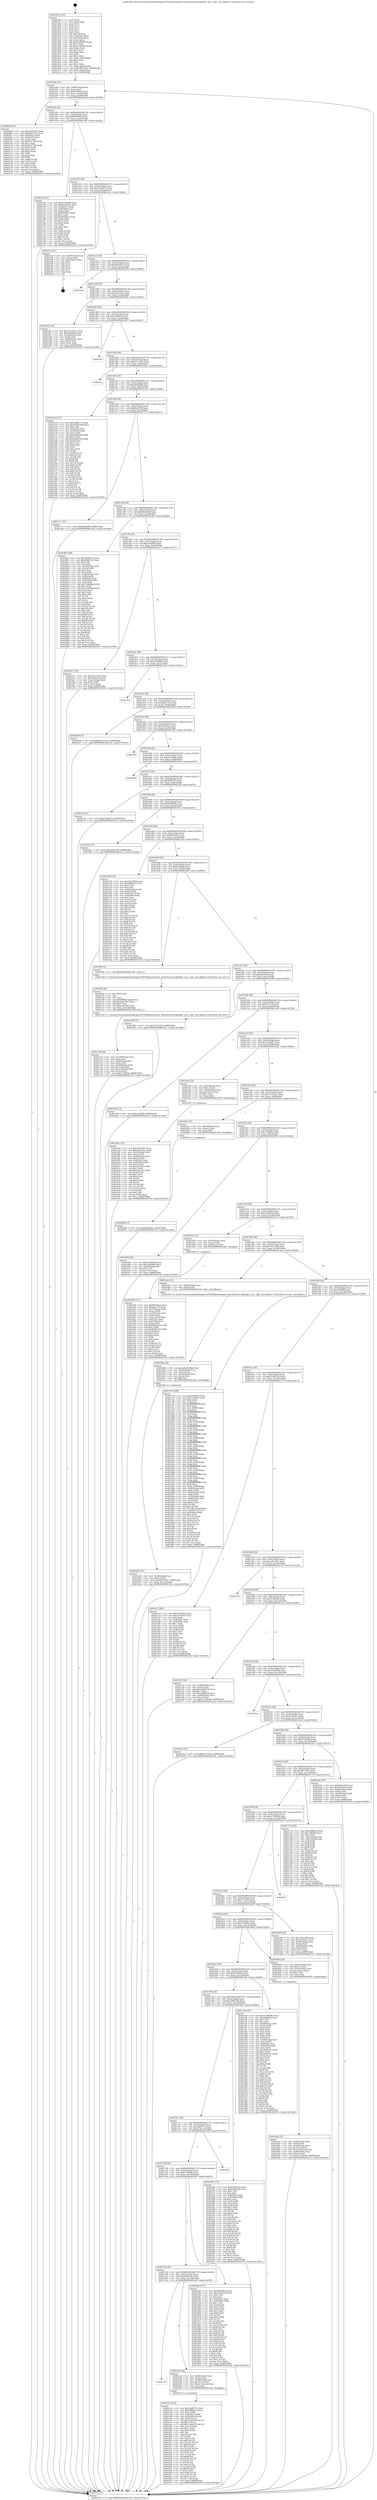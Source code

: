 digraph "0x401260" {
  label = "0x401260 (/mnt/c/Users/mathe/Desktop/tcc/POCII/binaries/extr_linuxdriversscsilpfclpfc_scsi.c_lpfc_cmd_blksize_Final-ollvm.out::main(0))"
  labelloc = "t"
  node[shape=record]

  Entry [label="",width=0.3,height=0.3,shape=circle,fillcolor=black,style=filled]
  "0x4012d4" [label="{
     0x4012d4 [32]\l
     | [instrs]\l
     &nbsp;&nbsp;0x4012d4 \<+6\>: mov -0x88(%rbp),%eax\l
     &nbsp;&nbsp;0x4012da \<+2\>: mov %eax,%ecx\l
     &nbsp;&nbsp;0x4012dc \<+6\>: sub $0x8360f4ac,%ecx\l
     &nbsp;&nbsp;0x4012e2 \<+6\>: mov %eax,-0x9c(%rbp)\l
     &nbsp;&nbsp;0x4012e8 \<+6\>: mov %ecx,-0xa0(%rbp)\l
     &nbsp;&nbsp;0x4012ee \<+6\>: je 00000000004020ed \<main+0xe8d\>\l
  }"]
  "0x4020ed" [label="{
     0x4020ed [91]\l
     | [instrs]\l
     &nbsp;&nbsp;0x4020ed \<+5\>: mov $0x341a87f6,%eax\l
     &nbsp;&nbsp;0x4020f2 \<+5\>: mov $0xfb827025,%ecx\l
     &nbsp;&nbsp;0x4020f7 \<+7\>: mov 0x40505c,%edx\l
     &nbsp;&nbsp;0x4020fe \<+7\>: mov 0x405060,%esi\l
     &nbsp;&nbsp;0x402105 \<+2\>: mov %edx,%edi\l
     &nbsp;&nbsp;0x402107 \<+6\>: sub $0x93a73b6,%edi\l
     &nbsp;&nbsp;0x40210d \<+3\>: sub $0x1,%edi\l
     &nbsp;&nbsp;0x402110 \<+6\>: add $0x93a73b6,%edi\l
     &nbsp;&nbsp;0x402116 \<+3\>: imul %edi,%edx\l
     &nbsp;&nbsp;0x402119 \<+3\>: and $0x1,%edx\l
     &nbsp;&nbsp;0x40211c \<+3\>: cmp $0x0,%edx\l
     &nbsp;&nbsp;0x40211f \<+4\>: sete %r8b\l
     &nbsp;&nbsp;0x402123 \<+3\>: cmp $0xa,%esi\l
     &nbsp;&nbsp;0x402126 \<+4\>: setl %r9b\l
     &nbsp;&nbsp;0x40212a \<+3\>: mov %r8b,%r10b\l
     &nbsp;&nbsp;0x40212d \<+3\>: and %r9b,%r10b\l
     &nbsp;&nbsp;0x402130 \<+3\>: xor %r9b,%r8b\l
     &nbsp;&nbsp;0x402133 \<+3\>: or %r8b,%r10b\l
     &nbsp;&nbsp;0x402136 \<+4\>: test $0x1,%r10b\l
     &nbsp;&nbsp;0x40213a \<+3\>: cmovne %ecx,%eax\l
     &nbsp;&nbsp;0x40213d \<+6\>: mov %eax,-0x88(%rbp)\l
     &nbsp;&nbsp;0x402143 \<+5\>: jmp 000000000040233e \<main+0x10de\>\l
  }"]
  "0x4012f4" [label="{
     0x4012f4 [28]\l
     | [instrs]\l
     &nbsp;&nbsp;0x4012f4 \<+5\>: jmp 00000000004012f9 \<main+0x99\>\l
     &nbsp;&nbsp;0x4012f9 \<+6\>: mov -0x9c(%rbp),%eax\l
     &nbsp;&nbsp;0x4012ff \<+5\>: sub $0x8d9804f9,%eax\l
     &nbsp;&nbsp;0x401304 \<+6\>: mov %eax,-0xa4(%rbp)\l
     &nbsp;&nbsp;0x40130a \<+6\>: je 0000000000401c8b \<main+0xa2b\>\l
  }"]
  Exit [label="",width=0.3,height=0.3,shape=circle,fillcolor=black,style=filled,peripheries=2]
  "0x401c8b" [label="{
     0x401c8b [91]\l
     | [instrs]\l
     &nbsp;&nbsp;0x401c8b \<+5\>: mov $0x43788df0,%eax\l
     &nbsp;&nbsp;0x401c90 \<+5\>: mov $0x599cf42a,%ecx\l
     &nbsp;&nbsp;0x401c95 \<+7\>: mov 0x40505c,%edx\l
     &nbsp;&nbsp;0x401c9c \<+7\>: mov 0x405060,%esi\l
     &nbsp;&nbsp;0x401ca3 \<+2\>: mov %edx,%edi\l
     &nbsp;&nbsp;0x401ca5 \<+6\>: sub $0x8938614,%edi\l
     &nbsp;&nbsp;0x401cab \<+3\>: sub $0x1,%edi\l
     &nbsp;&nbsp;0x401cae \<+6\>: add $0x8938614,%edi\l
     &nbsp;&nbsp;0x401cb4 \<+3\>: imul %edi,%edx\l
     &nbsp;&nbsp;0x401cb7 \<+3\>: and $0x1,%edx\l
     &nbsp;&nbsp;0x401cba \<+3\>: cmp $0x0,%edx\l
     &nbsp;&nbsp;0x401cbd \<+4\>: sete %r8b\l
     &nbsp;&nbsp;0x401cc1 \<+3\>: cmp $0xa,%esi\l
     &nbsp;&nbsp;0x401cc4 \<+4\>: setl %r9b\l
     &nbsp;&nbsp;0x401cc8 \<+3\>: mov %r8b,%r10b\l
     &nbsp;&nbsp;0x401ccb \<+3\>: and %r9b,%r10b\l
     &nbsp;&nbsp;0x401cce \<+3\>: xor %r9b,%r8b\l
     &nbsp;&nbsp;0x401cd1 \<+3\>: or %r8b,%r10b\l
     &nbsp;&nbsp;0x401cd4 \<+4\>: test $0x1,%r10b\l
     &nbsp;&nbsp;0x401cd8 \<+3\>: cmovne %ecx,%eax\l
     &nbsp;&nbsp;0x401cdb \<+6\>: mov %eax,-0x88(%rbp)\l
     &nbsp;&nbsp;0x401ce1 \<+5\>: jmp 000000000040233e \<main+0x10de\>\l
  }"]
  "0x401310" [label="{
     0x401310 [28]\l
     | [instrs]\l
     &nbsp;&nbsp;0x401310 \<+5\>: jmp 0000000000401315 \<main+0xb5\>\l
     &nbsp;&nbsp;0x401315 \<+6\>: mov -0x9c(%rbp),%eax\l
     &nbsp;&nbsp;0x40131b \<+5\>: sub $0x91ded473,%eax\l
     &nbsp;&nbsp;0x401320 \<+6\>: mov %eax,-0xa8(%rbp)\l
     &nbsp;&nbsp;0x401326 \<+6\>: je 00000000004021ee \<main+0xf8e\>\l
  }"]
  "0x4020bb" [label="{
     0x4020bb [15]\l
     | [instrs]\l
     &nbsp;&nbsp;0x4020bb \<+10\>: movl $0x8360f4ac,-0x88(%rbp)\l
     &nbsp;&nbsp;0x4020c5 \<+5\>: jmp 000000000040233e \<main+0x10de\>\l
  }"]
  "0x4021ee" [label="{
     0x4021ee [21]\l
     | [instrs]\l
     &nbsp;&nbsp;0x4021ee \<+4\>: mov -0x80(%rbp),%rax\l
     &nbsp;&nbsp;0x4021f2 \<+2\>: mov (%rax),%eax\l
     &nbsp;&nbsp;0x4021f4 \<+4\>: lea -0x28(%rbp),%rsp\l
     &nbsp;&nbsp;0x4021f8 \<+1\>: pop %rbx\l
     &nbsp;&nbsp;0x4021f9 \<+2\>: pop %r12\l
     &nbsp;&nbsp;0x4021fb \<+2\>: pop %r13\l
     &nbsp;&nbsp;0x4021fd \<+2\>: pop %r14\l
     &nbsp;&nbsp;0x4021ff \<+2\>: pop %r15\l
     &nbsp;&nbsp;0x402201 \<+1\>: pop %rbp\l
     &nbsp;&nbsp;0x402202 \<+1\>: ret\l
  }"]
  "0x40132c" [label="{
     0x40132c [28]\l
     | [instrs]\l
     &nbsp;&nbsp;0x40132c \<+5\>: jmp 0000000000401331 \<main+0xd1\>\l
     &nbsp;&nbsp;0x401331 \<+6\>: mov -0x9c(%rbp),%eax\l
     &nbsp;&nbsp;0x401337 \<+5\>: sub $0x9fd29b25,%eax\l
     &nbsp;&nbsp;0x40133c \<+6\>: mov %eax,-0xac(%rbp)\l
     &nbsp;&nbsp;0x401342 \<+6\>: je 0000000000402248 \<main+0xfe8\>\l
  }"]
  "0x401ec3" [label="{
     0x401ec3 [153]\l
     | [instrs]\l
     &nbsp;&nbsp;0x401ec3 \<+5\>: mov $0x5adfd77c,%edx\l
     &nbsp;&nbsp;0x401ec8 \<+5\>: mov $0xe69f6032,%esi\l
     &nbsp;&nbsp;0x401ecd \<+3\>: mov $0x1,%r8b\l
     &nbsp;&nbsp;0x401ed0 \<+8\>: mov 0x40505c,%r9d\l
     &nbsp;&nbsp;0x401ed8 \<+8\>: mov 0x405060,%r10d\l
     &nbsp;&nbsp;0x401ee0 \<+3\>: mov %r9d,%r11d\l
     &nbsp;&nbsp;0x401ee3 \<+7\>: sub $0x1cde5070,%r11d\l
     &nbsp;&nbsp;0x401eea \<+4\>: sub $0x1,%r11d\l
     &nbsp;&nbsp;0x401eee \<+7\>: add $0x1cde5070,%r11d\l
     &nbsp;&nbsp;0x401ef5 \<+4\>: imul %r11d,%r9d\l
     &nbsp;&nbsp;0x401ef9 \<+4\>: and $0x1,%r9d\l
     &nbsp;&nbsp;0x401efd \<+4\>: cmp $0x0,%r9d\l
     &nbsp;&nbsp;0x401f01 \<+3\>: sete %bl\l
     &nbsp;&nbsp;0x401f04 \<+4\>: cmp $0xa,%r10d\l
     &nbsp;&nbsp;0x401f08 \<+4\>: setl %r14b\l
     &nbsp;&nbsp;0x401f0c \<+3\>: mov %bl,%r15b\l
     &nbsp;&nbsp;0x401f0f \<+4\>: xor $0xff,%r15b\l
     &nbsp;&nbsp;0x401f13 \<+3\>: mov %r14b,%r12b\l
     &nbsp;&nbsp;0x401f16 \<+4\>: xor $0xff,%r12b\l
     &nbsp;&nbsp;0x401f1a \<+4\>: xor $0x1,%r8b\l
     &nbsp;&nbsp;0x401f1e \<+3\>: mov %r15b,%r13b\l
     &nbsp;&nbsp;0x401f21 \<+4\>: and $0xff,%r13b\l
     &nbsp;&nbsp;0x401f25 \<+3\>: and %r8b,%bl\l
     &nbsp;&nbsp;0x401f28 \<+3\>: mov %r12b,%al\l
     &nbsp;&nbsp;0x401f2b \<+2\>: and $0xff,%al\l
     &nbsp;&nbsp;0x401f2d \<+3\>: and %r8b,%r14b\l
     &nbsp;&nbsp;0x401f30 \<+3\>: or %bl,%r13b\l
     &nbsp;&nbsp;0x401f33 \<+3\>: or %r14b,%al\l
     &nbsp;&nbsp;0x401f36 \<+3\>: xor %al,%r13b\l
     &nbsp;&nbsp;0x401f39 \<+3\>: or %r12b,%r15b\l
     &nbsp;&nbsp;0x401f3c \<+4\>: xor $0xff,%r15b\l
     &nbsp;&nbsp;0x401f40 \<+4\>: or $0x1,%r8b\l
     &nbsp;&nbsp;0x401f44 \<+3\>: and %r8b,%r15b\l
     &nbsp;&nbsp;0x401f47 \<+3\>: or %r15b,%r13b\l
     &nbsp;&nbsp;0x401f4a \<+4\>: test $0x1,%r13b\l
     &nbsp;&nbsp;0x401f4e \<+3\>: cmovne %esi,%edx\l
     &nbsp;&nbsp;0x401f51 \<+6\>: mov %edx,-0x88(%rbp)\l
     &nbsp;&nbsp;0x401f57 \<+5\>: jmp 000000000040233e \<main+0x10de\>\l
  }"]
  "0x402248" [label="{
     0x402248\l
  }", style=dashed]
  "0x401348" [label="{
     0x401348 [28]\l
     | [instrs]\l
     &nbsp;&nbsp;0x401348 \<+5\>: jmp 000000000040134d \<main+0xed\>\l
     &nbsp;&nbsp;0x40134d \<+6\>: mov -0x9c(%rbp),%eax\l
     &nbsp;&nbsp;0x401353 \<+5\>: sub $0xa6e57e2c,%eax\l
     &nbsp;&nbsp;0x401358 \<+6\>: mov %eax,-0xb0(%rbp)\l
     &nbsp;&nbsp;0x40135e \<+6\>: je 0000000000401df2 \<main+0xb92\>\l
  }"]
  "0x401770" [label="{
     0x401770\l
  }", style=dashed]
  "0x401df2" [label="{
     0x401df2 [36]\l
     | [instrs]\l
     &nbsp;&nbsp;0x401df2 \<+5\>: mov $0x151305a1,%eax\l
     &nbsp;&nbsp;0x401df7 \<+5\>: mov $0xb4f30bd0,%ecx\l
     &nbsp;&nbsp;0x401dfc \<+4\>: mov -0x38(%rbp),%rdx\l
     &nbsp;&nbsp;0x401e00 \<+2\>: mov (%rdx),%esi\l
     &nbsp;&nbsp;0x401e02 \<+4\>: mov -0x68(%rbp),%rdx\l
     &nbsp;&nbsp;0x401e06 \<+2\>: cmp (%rdx),%esi\l
     &nbsp;&nbsp;0x401e08 \<+3\>: cmovl %ecx,%eax\l
     &nbsp;&nbsp;0x401e0b \<+6\>: mov %eax,-0x88(%rbp)\l
     &nbsp;&nbsp;0x401e11 \<+5\>: jmp 000000000040233e \<main+0x10de\>\l
  }"]
  "0x401364" [label="{
     0x401364 [28]\l
     | [instrs]\l
     &nbsp;&nbsp;0x401364 \<+5\>: jmp 0000000000401369 \<main+0x109\>\l
     &nbsp;&nbsp;0x401369 \<+6\>: mov -0x9c(%rbp),%eax\l
     &nbsp;&nbsp;0x40136f \<+5\>: sub $0xac9f60c9,%eax\l
     &nbsp;&nbsp;0x401374 \<+6\>: mov %eax,-0xb4(%rbp)\l
     &nbsp;&nbsp;0x40137a \<+6\>: je 0000000000402203 \<main+0xfa3\>\l
  }"]
  "0x401ea9" [label="{
     0x401ea9 [26]\l
     | [instrs]\l
     &nbsp;&nbsp;0x401ea9 \<+4\>: mov -0x60(%rbp),%rax\l
     &nbsp;&nbsp;0x401ead \<+3\>: mov (%rax),%rax\l
     &nbsp;&nbsp;0x401eb0 \<+4\>: mov -0x38(%rbp),%rcx\l
     &nbsp;&nbsp;0x401eb4 \<+3\>: movslq (%rcx),%rcx\l
     &nbsp;&nbsp;0x401eb7 \<+4\>: mov (%rax,%rcx,8),%rax\l
     &nbsp;&nbsp;0x401ebb \<+3\>: mov %rax,%rdi\l
     &nbsp;&nbsp;0x401ebe \<+5\>: call 0000000000401030 \<free@plt\>\l
     | [calls]\l
     &nbsp;&nbsp;0x401030 \{1\} (unknown)\l
  }"]
  "0x402203" [label="{
     0x402203\l
  }", style=dashed]
  "0x401380" [label="{
     0x401380 [28]\l
     | [instrs]\l
     &nbsp;&nbsp;0x401380 \<+5\>: jmp 0000000000401385 \<main+0x125\>\l
     &nbsp;&nbsp;0x401385 \<+6\>: mov -0x9c(%rbp),%eax\l
     &nbsp;&nbsp;0x40138b \<+5\>: sub $0xb031c416,%eax\l
     &nbsp;&nbsp;0x401390 \<+6\>: mov %eax,-0xb8(%rbp)\l
     &nbsp;&nbsp;0x401396 \<+6\>: je 00000000004020ca \<main+0xe6a\>\l
  }"]
  "0x401dd3" [label="{
     0x401dd3 [31]\l
     | [instrs]\l
     &nbsp;&nbsp;0x401dd3 \<+4\>: mov -0x38(%rbp),%rcx\l
     &nbsp;&nbsp;0x401dd7 \<+6\>: movl $0x0,(%rcx)\l
     &nbsp;&nbsp;0x401ddd \<+10\>: movl $0xa6e57e2c,-0x88(%rbp)\l
     &nbsp;&nbsp;0x401de7 \<+6\>: mov %eax,-0x14c(%rbp)\l
     &nbsp;&nbsp;0x401ded \<+5\>: jmp 000000000040233e \<main+0x10de\>\l
  }"]
  "0x4020ca" [label="{
     0x4020ca\l
  }", style=dashed]
  "0x40139c" [label="{
     0x40139c [28]\l
     | [instrs]\l
     &nbsp;&nbsp;0x40139c \<+5\>: jmp 00000000004013a1 \<main+0x141\>\l
     &nbsp;&nbsp;0x4013a1 \<+6\>: mov -0x9c(%rbp),%eax\l
     &nbsp;&nbsp;0x4013a7 \<+5\>: sub $0xb4f30bd0,%eax\l
     &nbsp;&nbsp;0x4013ac \<+6\>: mov %eax,-0xbc(%rbp)\l
     &nbsp;&nbsp;0x4013b2 \<+6\>: je 0000000000401e16 \<main+0xbb6\>\l
  }"]
  "0x401db6" [label="{
     0x401db6 [29]\l
     | [instrs]\l
     &nbsp;&nbsp;0x401db6 \<+10\>: movabs $0x4030b6,%rdi\l
     &nbsp;&nbsp;0x401dc0 \<+4\>: mov -0x40(%rbp),%rcx\l
     &nbsp;&nbsp;0x401dc4 \<+2\>: mov %eax,(%rcx)\l
     &nbsp;&nbsp;0x401dc6 \<+4\>: mov -0x40(%rbp),%rcx\l
     &nbsp;&nbsp;0x401dca \<+2\>: mov (%rcx),%esi\l
     &nbsp;&nbsp;0x401dcc \<+2\>: mov $0x0,%al\l
     &nbsp;&nbsp;0x401dce \<+5\>: call 0000000000401040 \<printf@plt\>\l
     | [calls]\l
     &nbsp;&nbsp;0x401040 \{1\} (unknown)\l
  }"]
  "0x401e16" [label="{
     0x401e16 [147]\l
     | [instrs]\l
     &nbsp;&nbsp;0x401e16 \<+5\>: mov $0x5adfd77c,%eax\l
     &nbsp;&nbsp;0x401e1b \<+5\>: mov $0x64d9e1b9,%ecx\l
     &nbsp;&nbsp;0x401e20 \<+2\>: mov $0x1,%dl\l
     &nbsp;&nbsp;0x401e22 \<+7\>: mov 0x40505c,%esi\l
     &nbsp;&nbsp;0x401e29 \<+7\>: mov 0x405060,%edi\l
     &nbsp;&nbsp;0x401e30 \<+3\>: mov %esi,%r8d\l
     &nbsp;&nbsp;0x401e33 \<+7\>: sub $0x4a90e296,%r8d\l
     &nbsp;&nbsp;0x401e3a \<+4\>: sub $0x1,%r8d\l
     &nbsp;&nbsp;0x401e3e \<+7\>: add $0x4a90e296,%r8d\l
     &nbsp;&nbsp;0x401e45 \<+4\>: imul %r8d,%esi\l
     &nbsp;&nbsp;0x401e49 \<+3\>: and $0x1,%esi\l
     &nbsp;&nbsp;0x401e4c \<+3\>: cmp $0x0,%esi\l
     &nbsp;&nbsp;0x401e4f \<+4\>: sete %r9b\l
     &nbsp;&nbsp;0x401e53 \<+3\>: cmp $0xa,%edi\l
     &nbsp;&nbsp;0x401e56 \<+4\>: setl %r10b\l
     &nbsp;&nbsp;0x401e5a \<+3\>: mov %r9b,%r11b\l
     &nbsp;&nbsp;0x401e5d \<+4\>: xor $0xff,%r11b\l
     &nbsp;&nbsp;0x401e61 \<+3\>: mov %r10b,%bl\l
     &nbsp;&nbsp;0x401e64 \<+3\>: xor $0xff,%bl\l
     &nbsp;&nbsp;0x401e67 \<+3\>: xor $0x0,%dl\l
     &nbsp;&nbsp;0x401e6a \<+3\>: mov %r11b,%r14b\l
     &nbsp;&nbsp;0x401e6d \<+4\>: and $0x0,%r14b\l
     &nbsp;&nbsp;0x401e71 \<+3\>: and %dl,%r9b\l
     &nbsp;&nbsp;0x401e74 \<+3\>: mov %bl,%r15b\l
     &nbsp;&nbsp;0x401e77 \<+4\>: and $0x0,%r15b\l
     &nbsp;&nbsp;0x401e7b \<+3\>: and %dl,%r10b\l
     &nbsp;&nbsp;0x401e7e \<+3\>: or %r9b,%r14b\l
     &nbsp;&nbsp;0x401e81 \<+3\>: or %r10b,%r15b\l
     &nbsp;&nbsp;0x401e84 \<+3\>: xor %r15b,%r14b\l
     &nbsp;&nbsp;0x401e87 \<+3\>: or %bl,%r11b\l
     &nbsp;&nbsp;0x401e8a \<+4\>: xor $0xff,%r11b\l
     &nbsp;&nbsp;0x401e8e \<+3\>: or $0x0,%dl\l
     &nbsp;&nbsp;0x401e91 \<+3\>: and %dl,%r11b\l
     &nbsp;&nbsp;0x401e94 \<+3\>: or %r11b,%r14b\l
     &nbsp;&nbsp;0x401e97 \<+4\>: test $0x1,%r14b\l
     &nbsp;&nbsp;0x401e9b \<+3\>: cmovne %ecx,%eax\l
     &nbsp;&nbsp;0x401e9e \<+6\>: mov %eax,-0x88(%rbp)\l
     &nbsp;&nbsp;0x401ea4 \<+5\>: jmp 000000000040233e \<main+0x10de\>\l
  }"]
  "0x4013b8" [label="{
     0x4013b8 [28]\l
     | [instrs]\l
     &nbsp;&nbsp;0x4013b8 \<+5\>: jmp 00000000004013bd \<main+0x15d\>\l
     &nbsp;&nbsp;0x4013bd \<+6\>: mov -0x9c(%rbp),%eax\l
     &nbsp;&nbsp;0x4013c3 \<+5\>: sub $0xb8ae795f,%eax\l
     &nbsp;&nbsp;0x4013c8 \<+6\>: mov %eax,-0xc0(%rbp)\l
     &nbsp;&nbsp;0x4013ce \<+6\>: je 0000000000401c7c \<main+0xa1c\>\l
  }"]
  "0x401c26" [label="{
     0x401c26 [44]\l
     | [instrs]\l
     &nbsp;&nbsp;0x401c26 \<+6\>: mov -0x148(%rbp),%ecx\l
     &nbsp;&nbsp;0x401c2c \<+3\>: imul %eax,%ecx\l
     &nbsp;&nbsp;0x401c2f \<+4\>: mov -0x60(%rbp),%rsi\l
     &nbsp;&nbsp;0x401c33 \<+3\>: mov (%rsi),%rsi\l
     &nbsp;&nbsp;0x401c36 \<+4\>: mov -0x58(%rbp),%rdi\l
     &nbsp;&nbsp;0x401c3a \<+3\>: movslq (%rdi),%rdi\l
     &nbsp;&nbsp;0x401c3d \<+4\>: mov (%rsi,%rdi,8),%rsi\l
     &nbsp;&nbsp;0x401c41 \<+2\>: mov %ecx,(%rsi)\l
     &nbsp;&nbsp;0x401c43 \<+10\>: movl $0x3138fc4a,-0x88(%rbp)\l
     &nbsp;&nbsp;0x401c4d \<+5\>: jmp 000000000040233e \<main+0x10de\>\l
  }"]
  "0x401c7c" [label="{
     0x401c7c [15]\l
     | [instrs]\l
     &nbsp;&nbsp;0x401c7c \<+10\>: movl $0x8d9804f9,-0x88(%rbp)\l
     &nbsp;&nbsp;0x401c86 \<+5\>: jmp 000000000040233e \<main+0x10de\>\l
  }"]
  "0x4013d4" [label="{
     0x4013d4 [28]\l
     | [instrs]\l
     &nbsp;&nbsp;0x4013d4 \<+5\>: jmp 00000000004013d9 \<main+0x179\>\l
     &nbsp;&nbsp;0x4013d9 \<+6\>: mov -0x9c(%rbp),%eax\l
     &nbsp;&nbsp;0x4013df \<+5\>: sub $0xb9a06c0d,%eax\l
     &nbsp;&nbsp;0x4013e4 \<+6\>: mov %eax,-0xc4(%rbp)\l
     &nbsp;&nbsp;0x4013ea \<+6\>: je 0000000000401ff4 \<main+0xd94\>\l
  }"]
  "0x401bfe" [label="{
     0x401bfe [40]\l
     | [instrs]\l
     &nbsp;&nbsp;0x401bfe \<+5\>: mov $0x2,%ecx\l
     &nbsp;&nbsp;0x401c03 \<+1\>: cltd\l
     &nbsp;&nbsp;0x401c04 \<+2\>: idiv %ecx\l
     &nbsp;&nbsp;0x401c06 \<+6\>: imul $0xfffffffe,%edx,%ecx\l
     &nbsp;&nbsp;0x401c0c \<+6\>: add $0xaeac7bb7,%ecx\l
     &nbsp;&nbsp;0x401c12 \<+3\>: add $0x1,%ecx\l
     &nbsp;&nbsp;0x401c15 \<+6\>: sub $0xaeac7bb7,%ecx\l
     &nbsp;&nbsp;0x401c1b \<+6\>: mov %ecx,-0x148(%rbp)\l
     &nbsp;&nbsp;0x401c21 \<+5\>: call 0000000000401160 \<next_i\>\l
     | [calls]\l
     &nbsp;&nbsp;0x401160 \{1\} (/mnt/c/Users/mathe/Desktop/tcc/POCII/binaries/extr_linuxdriversscsilpfclpfc_scsi.c_lpfc_cmd_blksize_Final-ollvm.out::next_i)\l
  }"]
  "0x401ff4" [label="{
     0x401ff4 [169]\l
     | [instrs]\l
     &nbsp;&nbsp;0x401ff4 \<+5\>: mov $0xd39005ce,%eax\l
     &nbsp;&nbsp;0x401ff9 \<+5\>: mov $0xd2d611e9,%ecx\l
     &nbsp;&nbsp;0x401ffe \<+2\>: mov $0x1,%dl\l
     &nbsp;&nbsp;0x402000 \<+2\>: xor %esi,%esi\l
     &nbsp;&nbsp;0x402002 \<+4\>: mov -0x38(%rbp),%rdi\l
     &nbsp;&nbsp;0x402006 \<+3\>: mov (%rdi),%r8d\l
     &nbsp;&nbsp;0x402009 \<+3\>: sub $0x1,%esi\l
     &nbsp;&nbsp;0x40200c \<+3\>: sub %esi,%r8d\l
     &nbsp;&nbsp;0x40200f \<+4\>: mov -0x38(%rbp),%rdi\l
     &nbsp;&nbsp;0x402013 \<+3\>: mov %r8d,(%rdi)\l
     &nbsp;&nbsp;0x402016 \<+7\>: mov 0x40505c,%esi\l
     &nbsp;&nbsp;0x40201d \<+8\>: mov 0x405060,%r8d\l
     &nbsp;&nbsp;0x402025 \<+3\>: mov %esi,%r9d\l
     &nbsp;&nbsp;0x402028 \<+7\>: sub $0x720b0fa8,%r9d\l
     &nbsp;&nbsp;0x40202f \<+4\>: sub $0x1,%r9d\l
     &nbsp;&nbsp;0x402033 \<+7\>: add $0x720b0fa8,%r9d\l
     &nbsp;&nbsp;0x40203a \<+4\>: imul %r9d,%esi\l
     &nbsp;&nbsp;0x40203e \<+3\>: and $0x1,%esi\l
     &nbsp;&nbsp;0x402041 \<+3\>: cmp $0x0,%esi\l
     &nbsp;&nbsp;0x402044 \<+4\>: sete %r10b\l
     &nbsp;&nbsp;0x402048 \<+4\>: cmp $0xa,%r8d\l
     &nbsp;&nbsp;0x40204c \<+4\>: setl %r11b\l
     &nbsp;&nbsp;0x402050 \<+3\>: mov %r10b,%bl\l
     &nbsp;&nbsp;0x402053 \<+3\>: xor $0xff,%bl\l
     &nbsp;&nbsp;0x402056 \<+3\>: mov %r11b,%r14b\l
     &nbsp;&nbsp;0x402059 \<+4\>: xor $0xff,%r14b\l
     &nbsp;&nbsp;0x40205d \<+3\>: xor $0x1,%dl\l
     &nbsp;&nbsp;0x402060 \<+3\>: mov %bl,%r15b\l
     &nbsp;&nbsp;0x402063 \<+4\>: and $0xff,%r15b\l
     &nbsp;&nbsp;0x402067 \<+3\>: and %dl,%r10b\l
     &nbsp;&nbsp;0x40206a \<+3\>: mov %r14b,%r12b\l
     &nbsp;&nbsp;0x40206d \<+4\>: and $0xff,%r12b\l
     &nbsp;&nbsp;0x402071 \<+3\>: and %dl,%r11b\l
     &nbsp;&nbsp;0x402074 \<+3\>: or %r10b,%r15b\l
     &nbsp;&nbsp;0x402077 \<+3\>: or %r11b,%r12b\l
     &nbsp;&nbsp;0x40207a \<+3\>: xor %r12b,%r15b\l
     &nbsp;&nbsp;0x40207d \<+3\>: or %r14b,%bl\l
     &nbsp;&nbsp;0x402080 \<+3\>: xor $0xff,%bl\l
     &nbsp;&nbsp;0x402083 \<+3\>: or $0x1,%dl\l
     &nbsp;&nbsp;0x402086 \<+2\>: and %dl,%bl\l
     &nbsp;&nbsp;0x402088 \<+3\>: or %bl,%r15b\l
     &nbsp;&nbsp;0x40208b \<+4\>: test $0x1,%r15b\l
     &nbsp;&nbsp;0x40208f \<+3\>: cmovne %ecx,%eax\l
     &nbsp;&nbsp;0x402092 \<+6\>: mov %eax,-0x88(%rbp)\l
     &nbsp;&nbsp;0x402098 \<+5\>: jmp 000000000040233e \<main+0x10de\>\l
  }"]
  "0x4013f0" [label="{
     0x4013f0 [28]\l
     | [instrs]\l
     &nbsp;&nbsp;0x4013f0 \<+5\>: jmp 00000000004013f5 \<main+0x195\>\l
     &nbsp;&nbsp;0x4013f5 \<+6\>: mov -0x9c(%rbp),%eax\l
     &nbsp;&nbsp;0x4013fb \<+5\>: sub $0xc3eaff36,%eax\l
     &nbsp;&nbsp;0x401400 \<+6\>: mov %eax,-0xc8(%rbp)\l
     &nbsp;&nbsp;0x401406 \<+6\>: je 0000000000401a57 \<main+0x7f7\>\l
  }"]
  "0x401baa" [label="{
     0x401baa [43]\l
     | [instrs]\l
     &nbsp;&nbsp;0x401baa \<+4\>: mov -0x60(%rbp),%rdi\l
     &nbsp;&nbsp;0x401bae \<+3\>: mov (%rdi),%rdi\l
     &nbsp;&nbsp;0x401bb1 \<+4\>: mov -0x58(%rbp),%rcx\l
     &nbsp;&nbsp;0x401bb5 \<+3\>: movslq (%rcx),%rcx\l
     &nbsp;&nbsp;0x401bb8 \<+4\>: mov %rax,(%rdi,%rcx,8)\l
     &nbsp;&nbsp;0x401bbc \<+4\>: mov -0x48(%rbp),%rax\l
     &nbsp;&nbsp;0x401bc0 \<+6\>: movl $0x0,(%rax)\l
     &nbsp;&nbsp;0x401bc6 \<+10\>: movl $0x3c104cdd,-0x88(%rbp)\l
     &nbsp;&nbsp;0x401bd0 \<+5\>: jmp 000000000040233e \<main+0x10de\>\l
  }"]
  "0x401a57" [label="{
     0x401a57 [30]\l
     | [instrs]\l
     &nbsp;&nbsp;0x401a57 \<+5\>: mov $0xb031c416,%eax\l
     &nbsp;&nbsp;0x401a5c \<+5\>: mov $0x2528a7a0,%ecx\l
     &nbsp;&nbsp;0x401a61 \<+3\>: mov -0x2c(%rbp),%edx\l
     &nbsp;&nbsp;0x401a64 \<+3\>: cmp $0x0,%edx\l
     &nbsp;&nbsp;0x401a67 \<+3\>: cmove %ecx,%eax\l
     &nbsp;&nbsp;0x401a6a \<+6\>: mov %eax,-0x88(%rbp)\l
     &nbsp;&nbsp;0x401a70 \<+5\>: jmp 000000000040233e \<main+0x10de\>\l
  }"]
  "0x40140c" [label="{
     0x40140c [28]\l
     | [instrs]\l
     &nbsp;&nbsp;0x40140c \<+5\>: jmp 0000000000401411 \<main+0x1b1\>\l
     &nbsp;&nbsp;0x401411 \<+6\>: mov -0x9c(%rbp),%eax\l
     &nbsp;&nbsp;0x401417 \<+5\>: sub $0xc3fab966,%eax\l
     &nbsp;&nbsp;0x40141c \<+6\>: mov %eax,-0xcc(%rbp)\l
     &nbsp;&nbsp;0x401422 \<+6\>: je 0000000000401922 \<main+0x6c2\>\l
  }"]
  "0x401ae8" [label="{
     0x401ae8 [114]\l
     | [instrs]\l
     &nbsp;&nbsp;0x401ae8 \<+5\>: mov $0x2c8e7bb1,%ecx\l
     &nbsp;&nbsp;0x401aed \<+5\>: mov $0x36c6e661,%edx\l
     &nbsp;&nbsp;0x401af2 \<+4\>: mov -0x60(%rbp),%rdi\l
     &nbsp;&nbsp;0x401af6 \<+3\>: mov %rax,(%rdi)\l
     &nbsp;&nbsp;0x401af9 \<+4\>: mov -0x58(%rbp),%rax\l
     &nbsp;&nbsp;0x401afd \<+6\>: movl $0x0,(%rax)\l
     &nbsp;&nbsp;0x401b03 \<+7\>: mov 0x40505c,%esi\l
     &nbsp;&nbsp;0x401b0a \<+8\>: mov 0x405060,%r8d\l
     &nbsp;&nbsp;0x401b12 \<+3\>: mov %esi,%r9d\l
     &nbsp;&nbsp;0x401b15 \<+7\>: sub $0x218c3b2,%r9d\l
     &nbsp;&nbsp;0x401b1c \<+4\>: sub $0x1,%r9d\l
     &nbsp;&nbsp;0x401b20 \<+7\>: add $0x218c3b2,%r9d\l
     &nbsp;&nbsp;0x401b27 \<+4\>: imul %r9d,%esi\l
     &nbsp;&nbsp;0x401b2b \<+3\>: and $0x1,%esi\l
     &nbsp;&nbsp;0x401b2e \<+3\>: cmp $0x0,%esi\l
     &nbsp;&nbsp;0x401b31 \<+4\>: sete %r10b\l
     &nbsp;&nbsp;0x401b35 \<+4\>: cmp $0xa,%r8d\l
     &nbsp;&nbsp;0x401b39 \<+4\>: setl %r11b\l
     &nbsp;&nbsp;0x401b3d \<+3\>: mov %r10b,%bl\l
     &nbsp;&nbsp;0x401b40 \<+3\>: and %r11b,%bl\l
     &nbsp;&nbsp;0x401b43 \<+3\>: xor %r11b,%r10b\l
     &nbsp;&nbsp;0x401b46 \<+3\>: or %r10b,%bl\l
     &nbsp;&nbsp;0x401b49 \<+3\>: test $0x1,%bl\l
     &nbsp;&nbsp;0x401b4c \<+3\>: cmovne %edx,%ecx\l
     &nbsp;&nbsp;0x401b4f \<+6\>: mov %ecx,-0x88(%rbp)\l
     &nbsp;&nbsp;0x401b55 \<+5\>: jmp 000000000040233e \<main+0x10de\>\l
  }"]
  "0x401922" [label="{
     0x401922\l
  }", style=dashed]
  "0x401428" [label="{
     0x401428 [28]\l
     | [instrs]\l
     &nbsp;&nbsp;0x401428 \<+5\>: jmp 000000000040142d \<main+0x1cd\>\l
     &nbsp;&nbsp;0x40142d \<+6\>: mov -0x9c(%rbp),%eax\l
     &nbsp;&nbsp;0x401433 \<+5\>: sub $0xd2d611e9,%eax\l
     &nbsp;&nbsp;0x401438 \<+6\>: mov %eax,-0xd0(%rbp)\l
     &nbsp;&nbsp;0x40143e \<+6\>: je 000000000040209d \<main+0xe3d\>\l
  }"]
  "0x4019d9" [label="{
     0x4019d9 [111]\l
     | [instrs]\l
     &nbsp;&nbsp;0x4019d9 \<+5\>: mov $0x9fd29b25,%ecx\l
     &nbsp;&nbsp;0x4019de \<+5\>: mov $0xfe4e179,%edx\l
     &nbsp;&nbsp;0x4019e3 \<+4\>: mov -0x70(%rbp),%rdi\l
     &nbsp;&nbsp;0x4019e7 \<+2\>: mov %eax,(%rdi)\l
     &nbsp;&nbsp;0x4019e9 \<+4\>: mov -0x70(%rbp),%rdi\l
     &nbsp;&nbsp;0x4019ed \<+2\>: mov (%rdi),%eax\l
     &nbsp;&nbsp;0x4019ef \<+3\>: mov %eax,-0x2c(%rbp)\l
     &nbsp;&nbsp;0x4019f2 \<+7\>: mov 0x40505c,%eax\l
     &nbsp;&nbsp;0x4019f9 \<+7\>: mov 0x405060,%esi\l
     &nbsp;&nbsp;0x401a00 \<+3\>: mov %eax,%r8d\l
     &nbsp;&nbsp;0x401a03 \<+7\>: add $0xd36b23ea,%r8d\l
     &nbsp;&nbsp;0x401a0a \<+4\>: sub $0x1,%r8d\l
     &nbsp;&nbsp;0x401a0e \<+7\>: sub $0xd36b23ea,%r8d\l
     &nbsp;&nbsp;0x401a15 \<+4\>: imul %r8d,%eax\l
     &nbsp;&nbsp;0x401a19 \<+3\>: and $0x1,%eax\l
     &nbsp;&nbsp;0x401a1c \<+3\>: cmp $0x0,%eax\l
     &nbsp;&nbsp;0x401a1f \<+4\>: sete %r9b\l
     &nbsp;&nbsp;0x401a23 \<+3\>: cmp $0xa,%esi\l
     &nbsp;&nbsp;0x401a26 \<+4\>: setl %r10b\l
     &nbsp;&nbsp;0x401a2a \<+3\>: mov %r9b,%r11b\l
     &nbsp;&nbsp;0x401a2d \<+3\>: and %r10b,%r11b\l
     &nbsp;&nbsp;0x401a30 \<+3\>: xor %r10b,%r9b\l
     &nbsp;&nbsp;0x401a33 \<+3\>: or %r9b,%r11b\l
     &nbsp;&nbsp;0x401a36 \<+4\>: test $0x1,%r11b\l
     &nbsp;&nbsp;0x401a3a \<+3\>: cmovne %edx,%ecx\l
     &nbsp;&nbsp;0x401a3d \<+6\>: mov %ecx,-0x88(%rbp)\l
     &nbsp;&nbsp;0x401a43 \<+5\>: jmp 000000000040233e \<main+0x10de\>\l
  }"]
  "0x40209d" [label="{
     0x40209d [15]\l
     | [instrs]\l
     &nbsp;&nbsp;0x40209d \<+10\>: movl $0xa6e57e2c,-0x88(%rbp)\l
     &nbsp;&nbsp;0x4020a7 \<+5\>: jmp 000000000040233e \<main+0x10de\>\l
  }"]
  "0x401444" [label="{
     0x401444 [28]\l
     | [instrs]\l
     &nbsp;&nbsp;0x401444 \<+5\>: jmp 0000000000401449 \<main+0x1e9\>\l
     &nbsp;&nbsp;0x401449 \<+6\>: mov -0x9c(%rbp),%eax\l
     &nbsp;&nbsp;0x40144f \<+5\>: sub $0xd39005ce,%eax\l
     &nbsp;&nbsp;0x401454 \<+6\>: mov %eax,-0xd4(%rbp)\l
     &nbsp;&nbsp;0x40145a \<+6\>: je 0000000000402308 \<main+0x10a8\>\l
  }"]
  "0x401754" [label="{
     0x401754 [28]\l
     | [instrs]\l
     &nbsp;&nbsp;0x401754 \<+5\>: jmp 0000000000401759 \<main+0x4f9\>\l
     &nbsp;&nbsp;0x401759 \<+6\>: mov -0x9c(%rbp),%eax\l
     &nbsp;&nbsp;0x40175f \<+5\>: sub $0x64d9e1b9,%eax\l
     &nbsp;&nbsp;0x401764 \<+6\>: mov %eax,-0x144(%rbp)\l
     &nbsp;&nbsp;0x40176a \<+6\>: je 0000000000401ea9 \<main+0xc49\>\l
  }"]
  "0x402308" [label="{
     0x402308\l
  }", style=dashed]
  "0x401460" [label="{
     0x401460 [28]\l
     | [instrs]\l
     &nbsp;&nbsp;0x401460 \<+5\>: jmp 0000000000401465 \<main+0x205\>\l
     &nbsp;&nbsp;0x401465 \<+6\>: mov -0x9c(%rbp),%eax\l
     &nbsp;&nbsp;0x40146b \<+5\>: sub $0xd3a7e66c,%eax\l
     &nbsp;&nbsp;0x401470 \<+6\>: mov %eax,-0xd8(%rbp)\l
     &nbsp;&nbsp;0x401476 \<+6\>: je 00000000004020d9 \<main+0xe79\>\l
  }"]
  "0x401940" [label="{
     0x401940 [137]\l
     | [instrs]\l
     &nbsp;&nbsp;0x401940 \<+5\>: mov $0x9fd29b25,%eax\l
     &nbsp;&nbsp;0x401945 \<+5\>: mov $0x18a4b226,%ecx\l
     &nbsp;&nbsp;0x40194a \<+2\>: mov $0x1,%dl\l
     &nbsp;&nbsp;0x40194c \<+2\>: xor %esi,%esi\l
     &nbsp;&nbsp;0x40194e \<+7\>: mov 0x40505c,%edi\l
     &nbsp;&nbsp;0x401955 \<+8\>: mov 0x405060,%r8d\l
     &nbsp;&nbsp;0x40195d \<+3\>: sub $0x1,%esi\l
     &nbsp;&nbsp;0x401960 \<+3\>: mov %edi,%r9d\l
     &nbsp;&nbsp;0x401963 \<+3\>: add %esi,%r9d\l
     &nbsp;&nbsp;0x401966 \<+4\>: imul %r9d,%edi\l
     &nbsp;&nbsp;0x40196a \<+3\>: and $0x1,%edi\l
     &nbsp;&nbsp;0x40196d \<+3\>: cmp $0x0,%edi\l
     &nbsp;&nbsp;0x401970 \<+4\>: sete %r10b\l
     &nbsp;&nbsp;0x401974 \<+4\>: cmp $0xa,%r8d\l
     &nbsp;&nbsp;0x401978 \<+4\>: setl %r11b\l
     &nbsp;&nbsp;0x40197c \<+3\>: mov %r10b,%bl\l
     &nbsp;&nbsp;0x40197f \<+3\>: xor $0xff,%bl\l
     &nbsp;&nbsp;0x401982 \<+3\>: mov %r11b,%r14b\l
     &nbsp;&nbsp;0x401985 \<+4\>: xor $0xff,%r14b\l
     &nbsp;&nbsp;0x401989 \<+3\>: xor $0x1,%dl\l
     &nbsp;&nbsp;0x40198c \<+3\>: mov %bl,%r15b\l
     &nbsp;&nbsp;0x40198f \<+4\>: and $0xff,%r15b\l
     &nbsp;&nbsp;0x401993 \<+3\>: and %dl,%r10b\l
     &nbsp;&nbsp;0x401996 \<+3\>: mov %r14b,%r12b\l
     &nbsp;&nbsp;0x401999 \<+4\>: and $0xff,%r12b\l
     &nbsp;&nbsp;0x40199d \<+3\>: and %dl,%r11b\l
     &nbsp;&nbsp;0x4019a0 \<+3\>: or %r10b,%r15b\l
     &nbsp;&nbsp;0x4019a3 \<+3\>: or %r11b,%r12b\l
     &nbsp;&nbsp;0x4019a6 \<+3\>: xor %r12b,%r15b\l
     &nbsp;&nbsp;0x4019a9 \<+3\>: or %r14b,%bl\l
     &nbsp;&nbsp;0x4019ac \<+3\>: xor $0xff,%bl\l
     &nbsp;&nbsp;0x4019af \<+3\>: or $0x1,%dl\l
     &nbsp;&nbsp;0x4019b2 \<+2\>: and %dl,%bl\l
     &nbsp;&nbsp;0x4019b4 \<+3\>: or %bl,%r15b\l
     &nbsp;&nbsp;0x4019b7 \<+4\>: test $0x1,%r15b\l
     &nbsp;&nbsp;0x4019bb \<+3\>: cmovne %ecx,%eax\l
     &nbsp;&nbsp;0x4019be \<+6\>: mov %eax,-0x88(%rbp)\l
     &nbsp;&nbsp;0x4019c4 \<+5\>: jmp 000000000040233e \<main+0x10de\>\l
  }"]
  "0x4020d9" [label="{
     0x4020d9\l
  }", style=dashed]
  "0x40147c" [label="{
     0x40147c [28]\l
     | [instrs]\l
     &nbsp;&nbsp;0x40147c \<+5\>: jmp 0000000000401481 \<main+0x221\>\l
     &nbsp;&nbsp;0x401481 \<+6\>: mov -0x9c(%rbp),%eax\l
     &nbsp;&nbsp;0x401487 \<+5\>: sub $0xd6ff035c,%eax\l
     &nbsp;&nbsp;0x40148c \<+6\>: mov %eax,-0xdc(%rbp)\l
     &nbsp;&nbsp;0x401492 \<+6\>: je 00000000004021df \<main+0xf7f\>\l
  }"]
  "0x401738" [label="{
     0x401738 [28]\l
     | [instrs]\l
     &nbsp;&nbsp;0x401738 \<+5\>: jmp 000000000040173d \<main+0x4dd\>\l
     &nbsp;&nbsp;0x40173d \<+6\>: mov -0x9c(%rbp),%eax\l
     &nbsp;&nbsp;0x401743 \<+5\>: sub $0x6126f6d6,%eax\l
     &nbsp;&nbsp;0x401748 \<+6\>: mov %eax,-0x140(%rbp)\l
     &nbsp;&nbsp;0x40174e \<+6\>: je 0000000000401940 \<main+0x6e0\>\l
  }"]
  "0x4021df" [label="{
     0x4021df [15]\l
     | [instrs]\l
     &nbsp;&nbsp;0x4021df \<+10\>: movl $0x91ded473,-0x88(%rbp)\l
     &nbsp;&nbsp;0x4021e9 \<+5\>: jmp 000000000040233e \<main+0x10de\>\l
  }"]
  "0x401498" [label="{
     0x401498 [28]\l
     | [instrs]\l
     &nbsp;&nbsp;0x401498 \<+5\>: jmp 000000000040149d \<main+0x23d\>\l
     &nbsp;&nbsp;0x40149d \<+6\>: mov -0x9c(%rbp),%eax\l
     &nbsp;&nbsp;0x4014a3 \<+5\>: sub $0xe69f6032,%eax\l
     &nbsp;&nbsp;0x4014a8 \<+6\>: mov %eax,-0xe0(%rbp)\l
     &nbsp;&nbsp;0x4014ae \<+6\>: je 0000000000401f5c \<main+0xcfc\>\l
  }"]
  "0x4022df" [label="{
     0x4022df\l
  }", style=dashed]
  "0x401f5c" [label="{
     0x401f5c [15]\l
     | [instrs]\l
     &nbsp;&nbsp;0x401f5c \<+10\>: movl $0x5ad6514b,-0x88(%rbp)\l
     &nbsp;&nbsp;0x401f66 \<+5\>: jmp 000000000040233e \<main+0x10de\>\l
  }"]
  "0x4014b4" [label="{
     0x4014b4 [28]\l
     | [instrs]\l
     &nbsp;&nbsp;0x4014b4 \<+5\>: jmp 00000000004014b9 \<main+0x259\>\l
     &nbsp;&nbsp;0x4014b9 \<+6\>: mov -0x9c(%rbp),%eax\l
     &nbsp;&nbsp;0x4014bf \<+5\>: sub $0xfb827025,%eax\l
     &nbsp;&nbsp;0x4014c4 \<+6\>: mov %eax,-0xe4(%rbp)\l
     &nbsp;&nbsp;0x4014ca \<+6\>: je 0000000000402148 \<main+0xee8\>\l
  }"]
  "0x40171c" [label="{
     0x40171c [28]\l
     | [instrs]\l
     &nbsp;&nbsp;0x40171c \<+5\>: jmp 0000000000401721 \<main+0x4c1\>\l
     &nbsp;&nbsp;0x401721 \<+6\>: mov -0x9c(%rbp),%eax\l
     &nbsp;&nbsp;0x401727 \<+5\>: sub $0x5adfd77c,%eax\l
     &nbsp;&nbsp;0x40172c \<+6\>: mov %eax,-0x13c(%rbp)\l
     &nbsp;&nbsp;0x401732 \<+6\>: je 00000000004022df \<main+0x107f\>\l
  }"]
  "0x402148" [label="{
     0x402148 [151]\l
     | [instrs]\l
     &nbsp;&nbsp;0x402148 \<+5\>: mov $0x341a87f6,%eax\l
     &nbsp;&nbsp;0x40214d \<+5\>: mov $0xd6ff035c,%ecx\l
     &nbsp;&nbsp;0x402152 \<+2\>: mov $0x1,%dl\l
     &nbsp;&nbsp;0x402154 \<+2\>: xor %esi,%esi\l
     &nbsp;&nbsp;0x402156 \<+4\>: mov -0x80(%rbp),%rdi\l
     &nbsp;&nbsp;0x40215a \<+6\>: movl $0x0,(%rdi)\l
     &nbsp;&nbsp;0x402160 \<+8\>: mov 0x40505c,%r8d\l
     &nbsp;&nbsp;0x402168 \<+8\>: mov 0x405060,%r9d\l
     &nbsp;&nbsp;0x402170 \<+3\>: sub $0x1,%esi\l
     &nbsp;&nbsp;0x402173 \<+3\>: mov %r8d,%r10d\l
     &nbsp;&nbsp;0x402176 \<+3\>: add %esi,%r10d\l
     &nbsp;&nbsp;0x402179 \<+4\>: imul %r10d,%r8d\l
     &nbsp;&nbsp;0x40217d \<+4\>: and $0x1,%r8d\l
     &nbsp;&nbsp;0x402181 \<+4\>: cmp $0x0,%r8d\l
     &nbsp;&nbsp;0x402185 \<+4\>: sete %r11b\l
     &nbsp;&nbsp;0x402189 \<+4\>: cmp $0xa,%r9d\l
     &nbsp;&nbsp;0x40218d \<+3\>: setl %bl\l
     &nbsp;&nbsp;0x402190 \<+3\>: mov %r11b,%r14b\l
     &nbsp;&nbsp;0x402193 \<+4\>: xor $0xff,%r14b\l
     &nbsp;&nbsp;0x402197 \<+3\>: mov %bl,%r15b\l
     &nbsp;&nbsp;0x40219a \<+4\>: xor $0xff,%r15b\l
     &nbsp;&nbsp;0x40219e \<+3\>: xor $0x0,%dl\l
     &nbsp;&nbsp;0x4021a1 \<+3\>: mov %r14b,%r12b\l
     &nbsp;&nbsp;0x4021a4 \<+4\>: and $0x0,%r12b\l
     &nbsp;&nbsp;0x4021a8 \<+3\>: and %dl,%r11b\l
     &nbsp;&nbsp;0x4021ab \<+3\>: mov %r15b,%r13b\l
     &nbsp;&nbsp;0x4021ae \<+4\>: and $0x0,%r13b\l
     &nbsp;&nbsp;0x4021b2 \<+2\>: and %dl,%bl\l
     &nbsp;&nbsp;0x4021b4 \<+3\>: or %r11b,%r12b\l
     &nbsp;&nbsp;0x4021b7 \<+3\>: or %bl,%r13b\l
     &nbsp;&nbsp;0x4021ba \<+3\>: xor %r13b,%r12b\l
     &nbsp;&nbsp;0x4021bd \<+3\>: or %r15b,%r14b\l
     &nbsp;&nbsp;0x4021c0 \<+4\>: xor $0xff,%r14b\l
     &nbsp;&nbsp;0x4021c4 \<+3\>: or $0x0,%dl\l
     &nbsp;&nbsp;0x4021c7 \<+3\>: and %dl,%r14b\l
     &nbsp;&nbsp;0x4021ca \<+3\>: or %r14b,%r12b\l
     &nbsp;&nbsp;0x4021cd \<+4\>: test $0x1,%r12b\l
     &nbsp;&nbsp;0x4021d1 \<+3\>: cmovne %ecx,%eax\l
     &nbsp;&nbsp;0x4021d4 \<+6\>: mov %eax,-0x88(%rbp)\l
     &nbsp;&nbsp;0x4021da \<+5\>: jmp 000000000040233e \<main+0x10de\>\l
  }"]
  "0x4014d0" [label="{
     0x4014d0 [28]\l
     | [instrs]\l
     &nbsp;&nbsp;0x4014d0 \<+5\>: jmp 00000000004014d5 \<main+0x275\>\l
     &nbsp;&nbsp;0x4014d5 \<+6\>: mov -0x9c(%rbp),%eax\l
     &nbsp;&nbsp;0x4014db \<+5\>: sub $0xd129be4,%eax\l
     &nbsp;&nbsp;0x4014e0 \<+6\>: mov %eax,-0xe8(%rbp)\l
     &nbsp;&nbsp;0x4014e6 \<+6\>: je 0000000000401bf9 \<main+0x999\>\l
  }"]
  "0x401f6b" [label="{
     0x401f6b [137]\l
     | [instrs]\l
     &nbsp;&nbsp;0x401f6b \<+5\>: mov $0xd39005ce,%eax\l
     &nbsp;&nbsp;0x401f70 \<+5\>: mov $0xb9a06c0d,%ecx\l
     &nbsp;&nbsp;0x401f75 \<+2\>: mov $0x1,%dl\l
     &nbsp;&nbsp;0x401f77 \<+2\>: xor %esi,%esi\l
     &nbsp;&nbsp;0x401f79 \<+7\>: mov 0x40505c,%edi\l
     &nbsp;&nbsp;0x401f80 \<+8\>: mov 0x405060,%r8d\l
     &nbsp;&nbsp;0x401f88 \<+3\>: sub $0x1,%esi\l
     &nbsp;&nbsp;0x401f8b \<+3\>: mov %edi,%r9d\l
     &nbsp;&nbsp;0x401f8e \<+3\>: add %esi,%r9d\l
     &nbsp;&nbsp;0x401f91 \<+4\>: imul %r9d,%edi\l
     &nbsp;&nbsp;0x401f95 \<+3\>: and $0x1,%edi\l
     &nbsp;&nbsp;0x401f98 \<+3\>: cmp $0x0,%edi\l
     &nbsp;&nbsp;0x401f9b \<+4\>: sete %r10b\l
     &nbsp;&nbsp;0x401f9f \<+4\>: cmp $0xa,%r8d\l
     &nbsp;&nbsp;0x401fa3 \<+4\>: setl %r11b\l
     &nbsp;&nbsp;0x401fa7 \<+3\>: mov %r10b,%bl\l
     &nbsp;&nbsp;0x401faa \<+3\>: xor $0xff,%bl\l
     &nbsp;&nbsp;0x401fad \<+3\>: mov %r11b,%r14b\l
     &nbsp;&nbsp;0x401fb0 \<+4\>: xor $0xff,%r14b\l
     &nbsp;&nbsp;0x401fb4 \<+3\>: xor $0x1,%dl\l
     &nbsp;&nbsp;0x401fb7 \<+3\>: mov %bl,%r15b\l
     &nbsp;&nbsp;0x401fba \<+4\>: and $0xff,%r15b\l
     &nbsp;&nbsp;0x401fbe \<+3\>: and %dl,%r10b\l
     &nbsp;&nbsp;0x401fc1 \<+3\>: mov %r14b,%r12b\l
     &nbsp;&nbsp;0x401fc4 \<+4\>: and $0xff,%r12b\l
     &nbsp;&nbsp;0x401fc8 \<+3\>: and %dl,%r11b\l
     &nbsp;&nbsp;0x401fcb \<+3\>: or %r10b,%r15b\l
     &nbsp;&nbsp;0x401fce \<+3\>: or %r11b,%r12b\l
     &nbsp;&nbsp;0x401fd1 \<+3\>: xor %r12b,%r15b\l
     &nbsp;&nbsp;0x401fd4 \<+3\>: or %r14b,%bl\l
     &nbsp;&nbsp;0x401fd7 \<+3\>: xor $0xff,%bl\l
     &nbsp;&nbsp;0x401fda \<+3\>: or $0x1,%dl\l
     &nbsp;&nbsp;0x401fdd \<+2\>: and %dl,%bl\l
     &nbsp;&nbsp;0x401fdf \<+3\>: or %bl,%r15b\l
     &nbsp;&nbsp;0x401fe2 \<+4\>: test $0x1,%r15b\l
     &nbsp;&nbsp;0x401fe6 \<+3\>: cmovne %ecx,%eax\l
     &nbsp;&nbsp;0x401fe9 \<+6\>: mov %eax,-0x88(%rbp)\l
     &nbsp;&nbsp;0x401fef \<+5\>: jmp 000000000040233e \<main+0x10de\>\l
  }"]
  "0x401bf9" [label="{
     0x401bf9 [5]\l
     | [instrs]\l
     &nbsp;&nbsp;0x401bf9 \<+5\>: call 0000000000401160 \<next_i\>\l
     | [calls]\l
     &nbsp;&nbsp;0x401160 \{1\} (/mnt/c/Users/mathe/Desktop/tcc/POCII/binaries/extr_linuxdriversscsilpfclpfc_scsi.c_lpfc_cmd_blksize_Final-ollvm.out::next_i)\l
  }"]
  "0x4014ec" [label="{
     0x4014ec [28]\l
     | [instrs]\l
     &nbsp;&nbsp;0x4014ec \<+5\>: jmp 00000000004014f1 \<main+0x291\>\l
     &nbsp;&nbsp;0x4014f1 \<+6\>: mov -0x9c(%rbp),%eax\l
     &nbsp;&nbsp;0x4014f7 \<+5\>: sub $0xe6206a4,%eax\l
     &nbsp;&nbsp;0x4014fc \<+6\>: mov %eax,-0xec(%rbp)\l
     &nbsp;&nbsp;0x401502 \<+6\>: je 0000000000401d9b \<main+0xb3b\>\l
  }"]
  "0x401700" [label="{
     0x401700 [28]\l
     | [instrs]\l
     &nbsp;&nbsp;0x401700 \<+5\>: jmp 0000000000401705 \<main+0x4a5\>\l
     &nbsp;&nbsp;0x401705 \<+6\>: mov -0x9c(%rbp),%eax\l
     &nbsp;&nbsp;0x40170b \<+5\>: sub $0x5ad6514b,%eax\l
     &nbsp;&nbsp;0x401710 \<+6\>: mov %eax,-0x138(%rbp)\l
     &nbsp;&nbsp;0x401716 \<+6\>: je 0000000000401f6b \<main+0xd0b\>\l
  }"]
  "0x401d9b" [label="{
     0x401d9b [15]\l
     | [instrs]\l
     &nbsp;&nbsp;0x401d9b \<+10\>: movl $0x4711fcd5,-0x88(%rbp)\l
     &nbsp;&nbsp;0x401da5 \<+5\>: jmp 000000000040233e \<main+0x10de\>\l
  }"]
  "0x401508" [label="{
     0x401508 [28]\l
     | [instrs]\l
     &nbsp;&nbsp;0x401508 \<+5\>: jmp 000000000040150d \<main+0x2ad\>\l
     &nbsp;&nbsp;0x40150d \<+6\>: mov -0x9c(%rbp),%eax\l
     &nbsp;&nbsp;0x401513 \<+5\>: sub $0xfe4e179,%eax\l
     &nbsp;&nbsp;0x401518 \<+6\>: mov %eax,-0xf0(%rbp)\l
     &nbsp;&nbsp;0x40151e \<+6\>: je 0000000000401a48 \<main+0x7e8\>\l
  }"]
  "0x401ce6" [label="{
     0x401ce6 [181]\l
     | [instrs]\l
     &nbsp;&nbsp;0x401ce6 \<+5\>: mov $0x43788df0,%eax\l
     &nbsp;&nbsp;0x401ceb \<+5\>: mov $0xe6206a4,%ecx\l
     &nbsp;&nbsp;0x401cf0 \<+2\>: mov $0x1,%dl\l
     &nbsp;&nbsp;0x401cf2 \<+2\>: xor %esi,%esi\l
     &nbsp;&nbsp;0x401cf4 \<+4\>: mov -0x58(%rbp),%rdi\l
     &nbsp;&nbsp;0x401cf8 \<+3\>: mov (%rdi),%r8d\l
     &nbsp;&nbsp;0x401cfb \<+3\>: mov %esi,%r9d\l
     &nbsp;&nbsp;0x401cfe \<+3\>: sub %r8d,%r9d\l
     &nbsp;&nbsp;0x401d01 \<+3\>: mov %esi,%r8d\l
     &nbsp;&nbsp;0x401d04 \<+4\>: sub $0x1,%r8d\l
     &nbsp;&nbsp;0x401d08 \<+3\>: add %r8d,%r9d\l
     &nbsp;&nbsp;0x401d0b \<+3\>: sub %r9d,%esi\l
     &nbsp;&nbsp;0x401d0e \<+4\>: mov -0x58(%rbp),%rdi\l
     &nbsp;&nbsp;0x401d12 \<+2\>: mov %esi,(%rdi)\l
     &nbsp;&nbsp;0x401d14 \<+7\>: mov 0x40505c,%esi\l
     &nbsp;&nbsp;0x401d1b \<+8\>: mov 0x405060,%r8d\l
     &nbsp;&nbsp;0x401d23 \<+3\>: mov %esi,%r9d\l
     &nbsp;&nbsp;0x401d26 \<+7\>: sub $0x35dfc3f1,%r9d\l
     &nbsp;&nbsp;0x401d2d \<+4\>: sub $0x1,%r9d\l
     &nbsp;&nbsp;0x401d31 \<+7\>: add $0x35dfc3f1,%r9d\l
     &nbsp;&nbsp;0x401d38 \<+4\>: imul %r9d,%esi\l
     &nbsp;&nbsp;0x401d3c \<+3\>: and $0x1,%esi\l
     &nbsp;&nbsp;0x401d3f \<+3\>: cmp $0x0,%esi\l
     &nbsp;&nbsp;0x401d42 \<+4\>: sete %r10b\l
     &nbsp;&nbsp;0x401d46 \<+4\>: cmp $0xa,%r8d\l
     &nbsp;&nbsp;0x401d4a \<+4\>: setl %r11b\l
     &nbsp;&nbsp;0x401d4e \<+3\>: mov %r10b,%bl\l
     &nbsp;&nbsp;0x401d51 \<+3\>: xor $0xff,%bl\l
     &nbsp;&nbsp;0x401d54 \<+3\>: mov %r11b,%r14b\l
     &nbsp;&nbsp;0x401d57 \<+4\>: xor $0xff,%r14b\l
     &nbsp;&nbsp;0x401d5b \<+3\>: xor $0x0,%dl\l
     &nbsp;&nbsp;0x401d5e \<+3\>: mov %bl,%r15b\l
     &nbsp;&nbsp;0x401d61 \<+4\>: and $0x0,%r15b\l
     &nbsp;&nbsp;0x401d65 \<+3\>: and %dl,%r10b\l
     &nbsp;&nbsp;0x401d68 \<+3\>: mov %r14b,%r12b\l
     &nbsp;&nbsp;0x401d6b \<+4\>: and $0x0,%r12b\l
     &nbsp;&nbsp;0x401d6f \<+3\>: and %dl,%r11b\l
     &nbsp;&nbsp;0x401d72 \<+3\>: or %r10b,%r15b\l
     &nbsp;&nbsp;0x401d75 \<+3\>: or %r11b,%r12b\l
     &nbsp;&nbsp;0x401d78 \<+3\>: xor %r12b,%r15b\l
     &nbsp;&nbsp;0x401d7b \<+3\>: or %r14b,%bl\l
     &nbsp;&nbsp;0x401d7e \<+3\>: xor $0xff,%bl\l
     &nbsp;&nbsp;0x401d81 \<+3\>: or $0x0,%dl\l
     &nbsp;&nbsp;0x401d84 \<+2\>: and %dl,%bl\l
     &nbsp;&nbsp;0x401d86 \<+3\>: or %bl,%r15b\l
     &nbsp;&nbsp;0x401d89 \<+4\>: test $0x1,%r15b\l
     &nbsp;&nbsp;0x401d8d \<+3\>: cmovne %ecx,%eax\l
     &nbsp;&nbsp;0x401d90 \<+6\>: mov %eax,-0x88(%rbp)\l
     &nbsp;&nbsp;0x401d96 \<+5\>: jmp 000000000040233e \<main+0x10de\>\l
  }"]
  "0x401a48" [label="{
     0x401a48 [15]\l
     | [instrs]\l
     &nbsp;&nbsp;0x401a48 \<+10\>: movl $0xc3eaff36,-0x88(%rbp)\l
     &nbsp;&nbsp;0x401a52 \<+5\>: jmp 000000000040233e \<main+0x10de\>\l
  }"]
  "0x401524" [label="{
     0x401524 [28]\l
     | [instrs]\l
     &nbsp;&nbsp;0x401524 \<+5\>: jmp 0000000000401529 \<main+0x2c9\>\l
     &nbsp;&nbsp;0x401529 \<+6\>: mov -0x9c(%rbp),%eax\l
     &nbsp;&nbsp;0x40152f \<+5\>: sub $0x110a95f7,%eax\l
     &nbsp;&nbsp;0x401534 \<+6\>: mov %eax,-0xf4(%rbp)\l
     &nbsp;&nbsp;0x40153a \<+6\>: je 0000000000401acb \<main+0x86b\>\l
  }"]
  "0x4016e4" [label="{
     0x4016e4 [28]\l
     | [instrs]\l
     &nbsp;&nbsp;0x4016e4 \<+5\>: jmp 00000000004016e9 \<main+0x489\>\l
     &nbsp;&nbsp;0x4016e9 \<+6\>: mov -0x9c(%rbp),%eax\l
     &nbsp;&nbsp;0x4016ef \<+5\>: sub $0x599cf42a,%eax\l
     &nbsp;&nbsp;0x4016f4 \<+6\>: mov %eax,-0x134(%rbp)\l
     &nbsp;&nbsp;0x4016fa \<+6\>: je 0000000000401ce6 \<main+0xa86\>\l
  }"]
  "0x401acb" [label="{
     0x401acb [29]\l
     | [instrs]\l
     &nbsp;&nbsp;0x401acb \<+4\>: mov -0x68(%rbp),%rax\l
     &nbsp;&nbsp;0x401acf \<+6\>: movl $0x1,(%rax)\l
     &nbsp;&nbsp;0x401ad5 \<+4\>: mov -0x68(%rbp),%rax\l
     &nbsp;&nbsp;0x401ad9 \<+3\>: movslq (%rax),%rax\l
     &nbsp;&nbsp;0x401adc \<+4\>: shl $0x3,%rax\l
     &nbsp;&nbsp;0x401ae0 \<+3\>: mov %rax,%rdi\l
     &nbsp;&nbsp;0x401ae3 \<+5\>: call 0000000000401050 \<malloc@plt\>\l
     | [calls]\l
     &nbsp;&nbsp;0x401050 \{1\} (unknown)\l
  }"]
  "0x401540" [label="{
     0x401540 [28]\l
     | [instrs]\l
     &nbsp;&nbsp;0x401540 \<+5\>: jmp 0000000000401545 \<main+0x2e5\>\l
     &nbsp;&nbsp;0x401545 \<+6\>: mov -0x9c(%rbp),%eax\l
     &nbsp;&nbsp;0x40154b \<+5\>: sub $0x151305a1,%eax\l
     &nbsp;&nbsp;0x401550 \<+6\>: mov %eax,-0xf8(%rbp)\l
     &nbsp;&nbsp;0x401556 \<+6\>: je 00000000004020ac \<main+0xe4c\>\l
  }"]
  "0x401b8d" [label="{
     0x401b8d [29]\l
     | [instrs]\l
     &nbsp;&nbsp;0x401b8d \<+4\>: mov -0x50(%rbp),%rax\l
     &nbsp;&nbsp;0x401b91 \<+6\>: movl $0x1,(%rax)\l
     &nbsp;&nbsp;0x401b97 \<+4\>: mov -0x50(%rbp),%rax\l
     &nbsp;&nbsp;0x401b9b \<+3\>: movslq (%rax),%rax\l
     &nbsp;&nbsp;0x401b9e \<+4\>: shl $0x2,%rax\l
     &nbsp;&nbsp;0x401ba2 \<+3\>: mov %rax,%rdi\l
     &nbsp;&nbsp;0x401ba5 \<+5\>: call 0000000000401050 \<malloc@plt\>\l
     | [calls]\l
     &nbsp;&nbsp;0x401050 \{1\} (unknown)\l
  }"]
  "0x4020ac" [label="{
     0x4020ac [15]\l
     | [instrs]\l
     &nbsp;&nbsp;0x4020ac \<+4\>: mov -0x60(%rbp),%rax\l
     &nbsp;&nbsp;0x4020b0 \<+3\>: mov (%rax),%rax\l
     &nbsp;&nbsp;0x4020b3 \<+3\>: mov %rax,%rdi\l
     &nbsp;&nbsp;0x4020b6 \<+5\>: call 0000000000401030 \<free@plt\>\l
     | [calls]\l
     &nbsp;&nbsp;0x401030 \{1\} (unknown)\l
  }"]
  "0x40155c" [label="{
     0x40155c [28]\l
     | [instrs]\l
     &nbsp;&nbsp;0x40155c \<+5\>: jmp 0000000000401561 \<main+0x301\>\l
     &nbsp;&nbsp;0x401561 \<+6\>: mov -0x9c(%rbp),%eax\l
     &nbsp;&nbsp;0x401567 \<+5\>: sub $0x178af8a5,%eax\l
     &nbsp;&nbsp;0x40156c \<+6\>: mov %eax,-0xfc(%rbp)\l
     &nbsp;&nbsp;0x401572 \<+6\>: je 0000000000401904 \<main+0x6a4\>\l
  }"]
  "0x4016c8" [label="{
     0x4016c8 [28]\l
     | [instrs]\l
     &nbsp;&nbsp;0x4016c8 \<+5\>: jmp 00000000004016cd \<main+0x46d\>\l
     &nbsp;&nbsp;0x4016cd \<+6\>: mov -0x9c(%rbp),%eax\l
     &nbsp;&nbsp;0x4016d3 \<+5\>: sub $0x527daf2c,%eax\l
     &nbsp;&nbsp;0x4016d8 \<+6\>: mov %eax,-0x130(%rbp)\l
     &nbsp;&nbsp;0x4016de \<+6\>: je 0000000000401b8d \<main+0x92d\>\l
  }"]
  "0x401904" [label="{
     0x401904 [30]\l
     | [instrs]\l
     &nbsp;&nbsp;0x401904 \<+5\>: mov $0x6126f6d6,%eax\l
     &nbsp;&nbsp;0x401909 \<+5\>: mov $0xc3fab966,%ecx\l
     &nbsp;&nbsp;0x40190e \<+3\>: mov -0x2d(%rbp),%dl\l
     &nbsp;&nbsp;0x401911 \<+3\>: test $0x1,%dl\l
     &nbsp;&nbsp;0x401914 \<+3\>: cmovne %ecx,%eax\l
     &nbsp;&nbsp;0x401917 \<+6\>: mov %eax,-0x88(%rbp)\l
     &nbsp;&nbsp;0x40191d \<+5\>: jmp 000000000040233e \<main+0x10de\>\l
  }"]
  "0x401578" [label="{
     0x401578 [28]\l
     | [instrs]\l
     &nbsp;&nbsp;0x401578 \<+5\>: jmp 000000000040157d \<main+0x31d\>\l
     &nbsp;&nbsp;0x40157d \<+6\>: mov -0x9c(%rbp),%eax\l
     &nbsp;&nbsp;0x401583 \<+5\>: sub $0x18a4b226,%eax\l
     &nbsp;&nbsp;0x401588 \<+6\>: mov %eax,-0x100(%rbp)\l
     &nbsp;&nbsp;0x40158e \<+6\>: je 00000000004019c9 \<main+0x769\>\l
  }"]
  "0x401b69" [label="{
     0x401b69 [36]\l
     | [instrs]\l
     &nbsp;&nbsp;0x401b69 \<+5\>: mov $0x1d25c288,%eax\l
     &nbsp;&nbsp;0x401b6e \<+5\>: mov $0x527daf2c,%ecx\l
     &nbsp;&nbsp;0x401b73 \<+4\>: mov -0x58(%rbp),%rdx\l
     &nbsp;&nbsp;0x401b77 \<+2\>: mov (%rdx),%esi\l
     &nbsp;&nbsp;0x401b79 \<+4\>: mov -0x68(%rbp),%rdx\l
     &nbsp;&nbsp;0x401b7d \<+2\>: cmp (%rdx),%esi\l
     &nbsp;&nbsp;0x401b7f \<+3\>: cmovl %ecx,%eax\l
     &nbsp;&nbsp;0x401b82 \<+6\>: mov %eax,-0x88(%rbp)\l
     &nbsp;&nbsp;0x401b88 \<+5\>: jmp 000000000040233e \<main+0x10de\>\l
  }"]
  "0x4019c9" [label="{
     0x4019c9 [16]\l
     | [instrs]\l
     &nbsp;&nbsp;0x4019c9 \<+4\>: mov -0x78(%rbp),%rax\l
     &nbsp;&nbsp;0x4019cd \<+3\>: mov (%rax),%rax\l
     &nbsp;&nbsp;0x4019d0 \<+4\>: mov 0x8(%rax),%rdi\l
     &nbsp;&nbsp;0x4019d4 \<+5\>: call 0000000000401060 \<atoi@plt\>\l
     | [calls]\l
     &nbsp;&nbsp;0x401060 \{1\} (unknown)\l
  }"]
  "0x401594" [label="{
     0x401594 [28]\l
     | [instrs]\l
     &nbsp;&nbsp;0x401594 \<+5\>: jmp 0000000000401599 \<main+0x339\>\l
     &nbsp;&nbsp;0x401599 \<+6\>: mov -0x9c(%rbp),%eax\l
     &nbsp;&nbsp;0x40159f \<+5\>: sub $0x1d25c288,%eax\l
     &nbsp;&nbsp;0x4015a4 \<+6\>: mov %eax,-0x104(%rbp)\l
     &nbsp;&nbsp;0x4015aa \<+6\>: je 0000000000401daa \<main+0xb4a\>\l
  }"]
  "0x4016ac" [label="{
     0x4016ac [28]\l
     | [instrs]\l
     &nbsp;&nbsp;0x4016ac \<+5\>: jmp 00000000004016b1 \<main+0x451\>\l
     &nbsp;&nbsp;0x4016b1 \<+6\>: mov -0x9c(%rbp),%eax\l
     &nbsp;&nbsp;0x4016b7 \<+5\>: sub $0x4711fcd5,%eax\l
     &nbsp;&nbsp;0x4016bc \<+6\>: mov %eax,-0x12c(%rbp)\l
     &nbsp;&nbsp;0x4016c2 \<+6\>: je 0000000000401b69 \<main+0x909\>\l
  }"]
  "0x401daa" [label="{
     0x401daa [12]\l
     | [instrs]\l
     &nbsp;&nbsp;0x401daa \<+4\>: mov -0x60(%rbp),%rax\l
     &nbsp;&nbsp;0x401dae \<+3\>: mov (%rax),%rdi\l
     &nbsp;&nbsp;0x401db1 \<+5\>: call 0000000000401240 \<lpfc_cmd_blksize\>\l
     | [calls]\l
     &nbsp;&nbsp;0x401240 \{1\} (/mnt/c/Users/mathe/Desktop/tcc/POCII/binaries/extr_linuxdriversscsilpfclpfc_scsi.c_lpfc_cmd_blksize_Final-ollvm.out::lpfc_cmd_blksize)\l
  }"]
  "0x4015b0" [label="{
     0x4015b0 [28]\l
     | [instrs]\l
     &nbsp;&nbsp;0x4015b0 \<+5\>: jmp 00000000004015b5 \<main+0x355\>\l
     &nbsp;&nbsp;0x4015b5 \<+6\>: mov -0x9c(%rbp),%eax\l
     &nbsp;&nbsp;0x4015bb \<+5\>: sub $0x1df82f0f,%eax\l
     &nbsp;&nbsp;0x4015c0 \<+6\>: mov %eax,-0x108(%rbp)\l
     &nbsp;&nbsp;0x4015c6 \<+6\>: je 00000000004017e4 \<main+0x584\>\l
  }"]
  "0x4022b5" [label="{
     0x4022b5\l
  }", style=dashed]
  "0x4017e4" [label="{
     0x4017e4 [288]\l
     | [instrs]\l
     &nbsp;&nbsp;0x4017e4 \<+5\>: mov $0xac9f60c9,%eax\l
     &nbsp;&nbsp;0x4017e9 \<+5\>: mov $0x178af8a5,%ecx\l
     &nbsp;&nbsp;0x4017ee \<+2\>: xor %edx,%edx\l
     &nbsp;&nbsp;0x4017f0 \<+3\>: mov %rsp,%rsi\l
     &nbsp;&nbsp;0x4017f3 \<+4\>: add $0xfffffffffffffff0,%rsi\l
     &nbsp;&nbsp;0x4017f7 \<+3\>: mov %rsi,%rsp\l
     &nbsp;&nbsp;0x4017fa \<+4\>: mov %rsi,-0x80(%rbp)\l
     &nbsp;&nbsp;0x4017fe \<+3\>: mov %rsp,%rsi\l
     &nbsp;&nbsp;0x401801 \<+4\>: add $0xfffffffffffffff0,%rsi\l
     &nbsp;&nbsp;0x401805 \<+3\>: mov %rsi,%rsp\l
     &nbsp;&nbsp;0x401808 \<+3\>: mov %rsp,%rdi\l
     &nbsp;&nbsp;0x40180b \<+4\>: add $0xfffffffffffffff0,%rdi\l
     &nbsp;&nbsp;0x40180f \<+3\>: mov %rdi,%rsp\l
     &nbsp;&nbsp;0x401812 \<+4\>: mov %rdi,-0x78(%rbp)\l
     &nbsp;&nbsp;0x401816 \<+3\>: mov %rsp,%rdi\l
     &nbsp;&nbsp;0x401819 \<+4\>: add $0xfffffffffffffff0,%rdi\l
     &nbsp;&nbsp;0x40181d \<+3\>: mov %rdi,%rsp\l
     &nbsp;&nbsp;0x401820 \<+4\>: mov %rdi,-0x70(%rbp)\l
     &nbsp;&nbsp;0x401824 \<+3\>: mov %rsp,%rdi\l
     &nbsp;&nbsp;0x401827 \<+4\>: add $0xfffffffffffffff0,%rdi\l
     &nbsp;&nbsp;0x40182b \<+3\>: mov %rdi,%rsp\l
     &nbsp;&nbsp;0x40182e \<+4\>: mov %rdi,-0x68(%rbp)\l
     &nbsp;&nbsp;0x401832 \<+3\>: mov %rsp,%rdi\l
     &nbsp;&nbsp;0x401835 \<+4\>: add $0xfffffffffffffff0,%rdi\l
     &nbsp;&nbsp;0x401839 \<+3\>: mov %rdi,%rsp\l
     &nbsp;&nbsp;0x40183c \<+4\>: mov %rdi,-0x60(%rbp)\l
     &nbsp;&nbsp;0x401840 \<+3\>: mov %rsp,%rdi\l
     &nbsp;&nbsp;0x401843 \<+4\>: add $0xfffffffffffffff0,%rdi\l
     &nbsp;&nbsp;0x401847 \<+3\>: mov %rdi,%rsp\l
     &nbsp;&nbsp;0x40184a \<+4\>: mov %rdi,-0x58(%rbp)\l
     &nbsp;&nbsp;0x40184e \<+3\>: mov %rsp,%rdi\l
     &nbsp;&nbsp;0x401851 \<+4\>: add $0xfffffffffffffff0,%rdi\l
     &nbsp;&nbsp;0x401855 \<+3\>: mov %rdi,%rsp\l
     &nbsp;&nbsp;0x401858 \<+4\>: mov %rdi,-0x50(%rbp)\l
     &nbsp;&nbsp;0x40185c \<+3\>: mov %rsp,%rdi\l
     &nbsp;&nbsp;0x40185f \<+4\>: add $0xfffffffffffffff0,%rdi\l
     &nbsp;&nbsp;0x401863 \<+3\>: mov %rdi,%rsp\l
     &nbsp;&nbsp;0x401866 \<+4\>: mov %rdi,-0x48(%rbp)\l
     &nbsp;&nbsp;0x40186a \<+3\>: mov %rsp,%rdi\l
     &nbsp;&nbsp;0x40186d \<+4\>: add $0xfffffffffffffff0,%rdi\l
     &nbsp;&nbsp;0x401871 \<+3\>: mov %rdi,%rsp\l
     &nbsp;&nbsp;0x401874 \<+4\>: mov %rdi,-0x40(%rbp)\l
     &nbsp;&nbsp;0x401878 \<+3\>: mov %rsp,%rdi\l
     &nbsp;&nbsp;0x40187b \<+4\>: add $0xfffffffffffffff0,%rdi\l
     &nbsp;&nbsp;0x40187f \<+3\>: mov %rdi,%rsp\l
     &nbsp;&nbsp;0x401882 \<+4\>: mov %rdi,-0x38(%rbp)\l
     &nbsp;&nbsp;0x401886 \<+4\>: mov -0x80(%rbp),%rdi\l
     &nbsp;&nbsp;0x40188a \<+6\>: movl $0x0,(%rdi)\l
     &nbsp;&nbsp;0x401890 \<+7\>: mov -0x8c(%rbp),%r8d\l
     &nbsp;&nbsp;0x401897 \<+3\>: mov %r8d,(%rsi)\l
     &nbsp;&nbsp;0x40189a \<+4\>: mov -0x78(%rbp),%rdi\l
     &nbsp;&nbsp;0x40189e \<+7\>: mov -0x98(%rbp),%r9\l
     &nbsp;&nbsp;0x4018a5 \<+3\>: mov %r9,(%rdi)\l
     &nbsp;&nbsp;0x4018a8 \<+3\>: cmpl $0x2,(%rsi)\l
     &nbsp;&nbsp;0x4018ab \<+4\>: setne %r10b\l
     &nbsp;&nbsp;0x4018af \<+4\>: and $0x1,%r10b\l
     &nbsp;&nbsp;0x4018b3 \<+4\>: mov %r10b,-0x2d(%rbp)\l
     &nbsp;&nbsp;0x4018b7 \<+8\>: mov 0x40505c,%r11d\l
     &nbsp;&nbsp;0x4018bf \<+7\>: mov 0x405060,%ebx\l
     &nbsp;&nbsp;0x4018c6 \<+3\>: sub $0x1,%edx\l
     &nbsp;&nbsp;0x4018c9 \<+3\>: mov %r11d,%r14d\l
     &nbsp;&nbsp;0x4018cc \<+3\>: add %edx,%r14d\l
     &nbsp;&nbsp;0x4018cf \<+4\>: imul %r14d,%r11d\l
     &nbsp;&nbsp;0x4018d3 \<+4\>: and $0x1,%r11d\l
     &nbsp;&nbsp;0x4018d7 \<+4\>: cmp $0x0,%r11d\l
     &nbsp;&nbsp;0x4018db \<+4\>: sete %r10b\l
     &nbsp;&nbsp;0x4018df \<+3\>: cmp $0xa,%ebx\l
     &nbsp;&nbsp;0x4018e2 \<+4\>: setl %r15b\l
     &nbsp;&nbsp;0x4018e6 \<+3\>: mov %r10b,%r12b\l
     &nbsp;&nbsp;0x4018e9 \<+3\>: and %r15b,%r12b\l
     &nbsp;&nbsp;0x4018ec \<+3\>: xor %r15b,%r10b\l
     &nbsp;&nbsp;0x4018ef \<+3\>: or %r10b,%r12b\l
     &nbsp;&nbsp;0x4018f2 \<+4\>: test $0x1,%r12b\l
     &nbsp;&nbsp;0x4018f6 \<+3\>: cmovne %ecx,%eax\l
     &nbsp;&nbsp;0x4018f9 \<+6\>: mov %eax,-0x88(%rbp)\l
     &nbsp;&nbsp;0x4018ff \<+5\>: jmp 000000000040233e \<main+0x10de\>\l
  }"]
  "0x4015cc" [label="{
     0x4015cc [28]\l
     | [instrs]\l
     &nbsp;&nbsp;0x4015cc \<+5\>: jmp 00000000004015d1 \<main+0x371\>\l
     &nbsp;&nbsp;0x4015d1 \<+6\>: mov -0x9c(%rbp),%eax\l
     &nbsp;&nbsp;0x4015d7 \<+5\>: sub $0x2528a7a0,%eax\l
     &nbsp;&nbsp;0x4015dc \<+6\>: mov %eax,-0x10c(%rbp)\l
     &nbsp;&nbsp;0x4015e2 \<+6\>: je 0000000000401a75 \<main+0x815\>\l
  }"]
  "0x401260" [label="{
     0x401260 [116]\l
     | [instrs]\l
     &nbsp;&nbsp;0x401260 \<+1\>: push %rbp\l
     &nbsp;&nbsp;0x401261 \<+3\>: mov %rsp,%rbp\l
     &nbsp;&nbsp;0x401264 \<+2\>: push %r15\l
     &nbsp;&nbsp;0x401266 \<+2\>: push %r14\l
     &nbsp;&nbsp;0x401268 \<+2\>: push %r13\l
     &nbsp;&nbsp;0x40126a \<+2\>: push %r12\l
     &nbsp;&nbsp;0x40126c \<+1\>: push %rbx\l
     &nbsp;&nbsp;0x40126d \<+7\>: sub $0x138,%rsp\l
     &nbsp;&nbsp;0x401274 \<+7\>: mov 0x40505c,%eax\l
     &nbsp;&nbsp;0x40127b \<+7\>: mov 0x405060,%ecx\l
     &nbsp;&nbsp;0x401282 \<+2\>: mov %eax,%edx\l
     &nbsp;&nbsp;0x401284 \<+6\>: add $0x6c39028d,%edx\l
     &nbsp;&nbsp;0x40128a \<+3\>: sub $0x1,%edx\l
     &nbsp;&nbsp;0x40128d \<+6\>: sub $0x6c39028d,%edx\l
     &nbsp;&nbsp;0x401293 \<+3\>: imul %edx,%eax\l
     &nbsp;&nbsp;0x401296 \<+3\>: and $0x1,%eax\l
     &nbsp;&nbsp;0x401299 \<+3\>: cmp $0x0,%eax\l
     &nbsp;&nbsp;0x40129c \<+4\>: sete %r8b\l
     &nbsp;&nbsp;0x4012a0 \<+4\>: and $0x1,%r8b\l
     &nbsp;&nbsp;0x4012a4 \<+7\>: mov %r8b,-0x82(%rbp)\l
     &nbsp;&nbsp;0x4012ab \<+3\>: cmp $0xa,%ecx\l
     &nbsp;&nbsp;0x4012ae \<+4\>: setl %r8b\l
     &nbsp;&nbsp;0x4012b2 \<+4\>: and $0x1,%r8b\l
     &nbsp;&nbsp;0x4012b6 \<+7\>: mov %r8b,-0x81(%rbp)\l
     &nbsp;&nbsp;0x4012bd \<+10\>: movl $0x3f6179b1,-0x88(%rbp)\l
     &nbsp;&nbsp;0x4012c7 \<+6\>: mov %edi,-0x8c(%rbp)\l
     &nbsp;&nbsp;0x4012cd \<+7\>: mov %rsi,-0x98(%rbp)\l
  }"]
  "0x401a75" [label="{
     0x401a75 [86]\l
     | [instrs]\l
     &nbsp;&nbsp;0x401a75 \<+5\>: mov $0x2c8e7bb1,%eax\l
     &nbsp;&nbsp;0x401a7a \<+5\>: mov $0x110a95f7,%ecx\l
     &nbsp;&nbsp;0x401a7f \<+2\>: xor %edx,%edx\l
     &nbsp;&nbsp;0x401a81 \<+7\>: mov 0x40505c,%esi\l
     &nbsp;&nbsp;0x401a88 \<+7\>: mov 0x405060,%edi\l
     &nbsp;&nbsp;0x401a8f \<+3\>: sub $0x1,%edx\l
     &nbsp;&nbsp;0x401a92 \<+3\>: mov %esi,%r8d\l
     &nbsp;&nbsp;0x401a95 \<+3\>: add %edx,%r8d\l
     &nbsp;&nbsp;0x401a98 \<+4\>: imul %r8d,%esi\l
     &nbsp;&nbsp;0x401a9c \<+3\>: and $0x1,%esi\l
     &nbsp;&nbsp;0x401a9f \<+3\>: cmp $0x0,%esi\l
     &nbsp;&nbsp;0x401aa2 \<+4\>: sete %r9b\l
     &nbsp;&nbsp;0x401aa6 \<+3\>: cmp $0xa,%edi\l
     &nbsp;&nbsp;0x401aa9 \<+4\>: setl %r10b\l
     &nbsp;&nbsp;0x401aad \<+3\>: mov %r9b,%r11b\l
     &nbsp;&nbsp;0x401ab0 \<+3\>: and %r10b,%r11b\l
     &nbsp;&nbsp;0x401ab3 \<+3\>: xor %r10b,%r9b\l
     &nbsp;&nbsp;0x401ab6 \<+3\>: or %r9b,%r11b\l
     &nbsp;&nbsp;0x401ab9 \<+4\>: test $0x1,%r11b\l
     &nbsp;&nbsp;0x401abd \<+3\>: cmovne %ecx,%eax\l
     &nbsp;&nbsp;0x401ac0 \<+6\>: mov %eax,-0x88(%rbp)\l
     &nbsp;&nbsp;0x401ac6 \<+5\>: jmp 000000000040233e \<main+0x10de\>\l
  }"]
  "0x4015e8" [label="{
     0x4015e8 [28]\l
     | [instrs]\l
     &nbsp;&nbsp;0x4015e8 \<+5\>: jmp 00000000004015ed \<main+0x38d\>\l
     &nbsp;&nbsp;0x4015ed \<+6\>: mov -0x9c(%rbp),%eax\l
     &nbsp;&nbsp;0x4015f3 \<+5\>: sub $0x2c8e7bb1,%eax\l
     &nbsp;&nbsp;0x4015f8 \<+6\>: mov %eax,-0x110(%rbp)\l
     &nbsp;&nbsp;0x4015fe \<+6\>: je 0000000000402278 \<main+0x1018\>\l
  }"]
  "0x40233e" [label="{
     0x40233e [5]\l
     | [instrs]\l
     &nbsp;&nbsp;0x40233e \<+5\>: jmp 00000000004012d4 \<main+0x74\>\l
  }"]
  "0x402278" [label="{
     0x402278\l
  }", style=dashed]
  "0x401604" [label="{
     0x401604 [28]\l
     | [instrs]\l
     &nbsp;&nbsp;0x401604 \<+5\>: jmp 0000000000401609 \<main+0x3a9\>\l
     &nbsp;&nbsp;0x401609 \<+6\>: mov -0x9c(%rbp),%eax\l
     &nbsp;&nbsp;0x40160f \<+5\>: sub $0x3138fc4a,%eax\l
     &nbsp;&nbsp;0x401614 \<+6\>: mov %eax,-0x114(%rbp)\l
     &nbsp;&nbsp;0x40161a \<+6\>: je 0000000000401c52 \<main+0x9f2\>\l
  }"]
  "0x401690" [label="{
     0x401690 [28]\l
     | [instrs]\l
     &nbsp;&nbsp;0x401690 \<+5\>: jmp 0000000000401695 \<main+0x435\>\l
     &nbsp;&nbsp;0x401695 \<+6\>: mov -0x9c(%rbp),%eax\l
     &nbsp;&nbsp;0x40169b \<+5\>: sub $0x43788df0,%eax\l
     &nbsp;&nbsp;0x4016a0 \<+6\>: mov %eax,-0x128(%rbp)\l
     &nbsp;&nbsp;0x4016a6 \<+6\>: je 00000000004022b5 \<main+0x1055\>\l
  }"]
  "0x401c52" [label="{
     0x401c52 [42]\l
     | [instrs]\l
     &nbsp;&nbsp;0x401c52 \<+4\>: mov -0x48(%rbp),%rax\l
     &nbsp;&nbsp;0x401c56 \<+2\>: mov (%rax),%ecx\l
     &nbsp;&nbsp;0x401c58 \<+6\>: add $0xb36d655b,%ecx\l
     &nbsp;&nbsp;0x401c5e \<+3\>: add $0x1,%ecx\l
     &nbsp;&nbsp;0x401c61 \<+6\>: sub $0xb36d655b,%ecx\l
     &nbsp;&nbsp;0x401c67 \<+4\>: mov -0x48(%rbp),%rax\l
     &nbsp;&nbsp;0x401c6b \<+2\>: mov %ecx,(%rax)\l
     &nbsp;&nbsp;0x401c6d \<+10\>: movl $0x3c104cdd,-0x88(%rbp)\l
     &nbsp;&nbsp;0x401c77 \<+5\>: jmp 000000000040233e \<main+0x10de\>\l
  }"]
  "0x401620" [label="{
     0x401620 [28]\l
     | [instrs]\l
     &nbsp;&nbsp;0x401620 \<+5\>: jmp 0000000000401625 \<main+0x3c5\>\l
     &nbsp;&nbsp;0x401625 \<+6\>: mov -0x9c(%rbp),%eax\l
     &nbsp;&nbsp;0x40162b \<+5\>: sub $0x341a87f6,%eax\l
     &nbsp;&nbsp;0x401630 \<+6\>: mov %eax,-0x118(%rbp)\l
     &nbsp;&nbsp;0x401636 \<+6\>: je 000000000040232a \<main+0x10ca\>\l
  }"]
  "0x40177a" [label="{
     0x40177a [106]\l
     | [instrs]\l
     &nbsp;&nbsp;0x40177a \<+5\>: mov $0xac9f60c9,%eax\l
     &nbsp;&nbsp;0x40177f \<+5\>: mov $0x1df82f0f,%ecx\l
     &nbsp;&nbsp;0x401784 \<+2\>: mov $0x1,%dl\l
     &nbsp;&nbsp;0x401786 \<+7\>: mov -0x82(%rbp),%sil\l
     &nbsp;&nbsp;0x40178d \<+7\>: mov -0x81(%rbp),%dil\l
     &nbsp;&nbsp;0x401794 \<+3\>: mov %sil,%r8b\l
     &nbsp;&nbsp;0x401797 \<+4\>: xor $0xff,%r8b\l
     &nbsp;&nbsp;0x40179b \<+3\>: mov %dil,%r9b\l
     &nbsp;&nbsp;0x40179e \<+4\>: xor $0xff,%r9b\l
     &nbsp;&nbsp;0x4017a2 \<+3\>: xor $0x1,%dl\l
     &nbsp;&nbsp;0x4017a5 \<+3\>: mov %r8b,%r10b\l
     &nbsp;&nbsp;0x4017a8 \<+4\>: and $0xff,%r10b\l
     &nbsp;&nbsp;0x4017ac \<+3\>: and %dl,%sil\l
     &nbsp;&nbsp;0x4017af \<+3\>: mov %r9b,%r11b\l
     &nbsp;&nbsp;0x4017b2 \<+4\>: and $0xff,%r11b\l
     &nbsp;&nbsp;0x4017b6 \<+3\>: and %dl,%dil\l
     &nbsp;&nbsp;0x4017b9 \<+3\>: or %sil,%r10b\l
     &nbsp;&nbsp;0x4017bc \<+3\>: or %dil,%r11b\l
     &nbsp;&nbsp;0x4017bf \<+3\>: xor %r11b,%r10b\l
     &nbsp;&nbsp;0x4017c2 \<+3\>: or %r9b,%r8b\l
     &nbsp;&nbsp;0x4017c5 \<+4\>: xor $0xff,%r8b\l
     &nbsp;&nbsp;0x4017c9 \<+3\>: or $0x1,%dl\l
     &nbsp;&nbsp;0x4017cc \<+3\>: and %dl,%r8b\l
     &nbsp;&nbsp;0x4017cf \<+3\>: or %r8b,%r10b\l
     &nbsp;&nbsp;0x4017d2 \<+4\>: test $0x1,%r10b\l
     &nbsp;&nbsp;0x4017d6 \<+3\>: cmovne %ecx,%eax\l
     &nbsp;&nbsp;0x4017d9 \<+6\>: mov %eax,-0x88(%rbp)\l
     &nbsp;&nbsp;0x4017df \<+5\>: jmp 000000000040233e \<main+0x10de\>\l
  }"]
  "0x40232a" [label="{
     0x40232a\l
  }", style=dashed]
  "0x40163c" [label="{
     0x40163c [28]\l
     | [instrs]\l
     &nbsp;&nbsp;0x40163c \<+5\>: jmp 0000000000401641 \<main+0x3e1\>\l
     &nbsp;&nbsp;0x401641 \<+6\>: mov -0x9c(%rbp),%eax\l
     &nbsp;&nbsp;0x401647 \<+5\>: sub $0x36c6e661,%eax\l
     &nbsp;&nbsp;0x40164c \<+6\>: mov %eax,-0x11c(%rbp)\l
     &nbsp;&nbsp;0x401652 \<+6\>: je 0000000000401b5a \<main+0x8fa\>\l
  }"]
  "0x401674" [label="{
     0x401674 [28]\l
     | [instrs]\l
     &nbsp;&nbsp;0x401674 \<+5\>: jmp 0000000000401679 \<main+0x419\>\l
     &nbsp;&nbsp;0x401679 \<+6\>: mov -0x9c(%rbp),%eax\l
     &nbsp;&nbsp;0x40167f \<+5\>: sub $0x3f6179b1,%eax\l
     &nbsp;&nbsp;0x401684 \<+6\>: mov %eax,-0x124(%rbp)\l
     &nbsp;&nbsp;0x40168a \<+6\>: je 000000000040177a \<main+0x51a\>\l
  }"]
  "0x401b5a" [label="{
     0x401b5a [15]\l
     | [instrs]\l
     &nbsp;&nbsp;0x401b5a \<+10\>: movl $0x4711fcd5,-0x88(%rbp)\l
     &nbsp;&nbsp;0x401b64 \<+5\>: jmp 000000000040233e \<main+0x10de\>\l
  }"]
  "0x401658" [label="{
     0x401658 [28]\l
     | [instrs]\l
     &nbsp;&nbsp;0x401658 \<+5\>: jmp 000000000040165d \<main+0x3fd\>\l
     &nbsp;&nbsp;0x40165d \<+6\>: mov -0x9c(%rbp),%eax\l
     &nbsp;&nbsp;0x401663 \<+5\>: sub $0x3c104cdd,%eax\l
     &nbsp;&nbsp;0x401668 \<+6\>: mov %eax,-0x120(%rbp)\l
     &nbsp;&nbsp;0x40166e \<+6\>: je 0000000000401bd5 \<main+0x975\>\l
  }"]
  "0x401bd5" [label="{
     0x401bd5 [36]\l
     | [instrs]\l
     &nbsp;&nbsp;0x401bd5 \<+5\>: mov $0xb8ae795f,%eax\l
     &nbsp;&nbsp;0x401bda \<+5\>: mov $0xd129be4,%ecx\l
     &nbsp;&nbsp;0x401bdf \<+4\>: mov -0x48(%rbp),%rdx\l
     &nbsp;&nbsp;0x401be3 \<+2\>: mov (%rdx),%esi\l
     &nbsp;&nbsp;0x401be5 \<+4\>: mov -0x50(%rbp),%rdx\l
     &nbsp;&nbsp;0x401be9 \<+2\>: cmp (%rdx),%esi\l
     &nbsp;&nbsp;0x401beb \<+3\>: cmovl %ecx,%eax\l
     &nbsp;&nbsp;0x401bee \<+6\>: mov %eax,-0x88(%rbp)\l
     &nbsp;&nbsp;0x401bf4 \<+5\>: jmp 000000000040233e \<main+0x10de\>\l
  }"]
  Entry -> "0x401260" [label=" 1"]
  "0x4012d4" -> "0x4020ed" [label=" 1"]
  "0x4012d4" -> "0x4012f4" [label=" 34"]
  "0x4021ee" -> Exit [label=" 1"]
  "0x4012f4" -> "0x401c8b" [label=" 1"]
  "0x4012f4" -> "0x401310" [label=" 33"]
  "0x4021df" -> "0x40233e" [label=" 1"]
  "0x401310" -> "0x4021ee" [label=" 1"]
  "0x401310" -> "0x40132c" [label=" 32"]
  "0x402148" -> "0x40233e" [label=" 1"]
  "0x40132c" -> "0x402248" [label=" 0"]
  "0x40132c" -> "0x401348" [label=" 32"]
  "0x4020ed" -> "0x40233e" [label=" 1"]
  "0x401348" -> "0x401df2" [label=" 2"]
  "0x401348" -> "0x401364" [label=" 30"]
  "0x4020bb" -> "0x40233e" [label=" 1"]
  "0x401364" -> "0x402203" [label=" 0"]
  "0x401364" -> "0x401380" [label=" 30"]
  "0x4020ac" -> "0x4020bb" [label=" 1"]
  "0x401380" -> "0x4020ca" [label=" 0"]
  "0x401380" -> "0x40139c" [label=" 30"]
  "0x401ff4" -> "0x40233e" [label=" 1"]
  "0x40139c" -> "0x401e16" [label=" 1"]
  "0x40139c" -> "0x4013b8" [label=" 29"]
  "0x401f6b" -> "0x40233e" [label=" 1"]
  "0x4013b8" -> "0x401c7c" [label=" 1"]
  "0x4013b8" -> "0x4013d4" [label=" 28"]
  "0x401f5c" -> "0x40233e" [label=" 1"]
  "0x4013d4" -> "0x401ff4" [label=" 1"]
  "0x4013d4" -> "0x4013f0" [label=" 27"]
  "0x401ec3" -> "0x40233e" [label=" 1"]
  "0x4013f0" -> "0x401a57" [label=" 1"]
  "0x4013f0" -> "0x40140c" [label=" 26"]
  "0x401ea9" -> "0x401ec3" [label=" 1"]
  "0x40140c" -> "0x401922" [label=" 0"]
  "0x40140c" -> "0x401428" [label=" 26"]
  "0x401754" -> "0x401770" [label=" 0"]
  "0x401428" -> "0x40209d" [label=" 1"]
  "0x401428" -> "0x401444" [label=" 25"]
  "0x401754" -> "0x401ea9" [label=" 1"]
  "0x401444" -> "0x402308" [label=" 0"]
  "0x401444" -> "0x401460" [label=" 25"]
  "0x40209d" -> "0x40233e" [label=" 1"]
  "0x401460" -> "0x4020d9" [label=" 0"]
  "0x401460" -> "0x40147c" [label=" 25"]
  "0x401e16" -> "0x40233e" [label=" 1"]
  "0x40147c" -> "0x4021df" [label=" 1"]
  "0x40147c" -> "0x401498" [label=" 24"]
  "0x401dd3" -> "0x40233e" [label=" 1"]
  "0x401498" -> "0x401f5c" [label=" 1"]
  "0x401498" -> "0x4014b4" [label=" 23"]
  "0x401db6" -> "0x401dd3" [label=" 1"]
  "0x4014b4" -> "0x402148" [label=" 1"]
  "0x4014b4" -> "0x4014d0" [label=" 22"]
  "0x401d9b" -> "0x40233e" [label=" 1"]
  "0x4014d0" -> "0x401bf9" [label=" 1"]
  "0x4014d0" -> "0x4014ec" [label=" 21"]
  "0x401ce6" -> "0x40233e" [label=" 1"]
  "0x4014ec" -> "0x401d9b" [label=" 1"]
  "0x4014ec" -> "0x401508" [label=" 20"]
  "0x401c7c" -> "0x40233e" [label=" 1"]
  "0x401508" -> "0x401a48" [label=" 1"]
  "0x401508" -> "0x401524" [label=" 19"]
  "0x401c52" -> "0x40233e" [label=" 1"]
  "0x401524" -> "0x401acb" [label=" 1"]
  "0x401524" -> "0x401540" [label=" 18"]
  "0x401bfe" -> "0x401c26" [label=" 1"]
  "0x401540" -> "0x4020ac" [label=" 1"]
  "0x401540" -> "0x40155c" [label=" 17"]
  "0x401bf9" -> "0x401bfe" [label=" 1"]
  "0x40155c" -> "0x401904" [label=" 1"]
  "0x40155c" -> "0x401578" [label=" 16"]
  "0x401baa" -> "0x40233e" [label=" 1"]
  "0x401578" -> "0x4019c9" [label=" 1"]
  "0x401578" -> "0x401594" [label=" 15"]
  "0x401b8d" -> "0x401baa" [label=" 1"]
  "0x401594" -> "0x401daa" [label=" 1"]
  "0x401594" -> "0x4015b0" [label=" 14"]
  "0x401b5a" -> "0x40233e" [label=" 1"]
  "0x4015b0" -> "0x4017e4" [label=" 1"]
  "0x4015b0" -> "0x4015cc" [label=" 13"]
  "0x401ae8" -> "0x40233e" [label=" 1"]
  "0x4015cc" -> "0x401a75" [label=" 1"]
  "0x4015cc" -> "0x4015e8" [label=" 12"]
  "0x401a57" -> "0x40233e" [label=" 1"]
  "0x4015e8" -> "0x402278" [label=" 0"]
  "0x4015e8" -> "0x401604" [label=" 12"]
  "0x401a48" -> "0x40233e" [label=" 1"]
  "0x401604" -> "0x401c52" [label=" 1"]
  "0x401604" -> "0x401620" [label=" 11"]
  "0x4019d9" -> "0x40233e" [label=" 1"]
  "0x401620" -> "0x40232a" [label=" 0"]
  "0x401620" -> "0x40163c" [label=" 11"]
  "0x4019c9" -> "0x4019d9" [label=" 1"]
  "0x40163c" -> "0x401b5a" [label=" 1"]
  "0x40163c" -> "0x401658" [label=" 10"]
  "0x401738" -> "0x401754" [label=" 1"]
  "0x401658" -> "0x401bd5" [label=" 2"]
  "0x401658" -> "0x401674" [label=" 8"]
  "0x401940" -> "0x40233e" [label=" 1"]
  "0x401674" -> "0x40177a" [label=" 1"]
  "0x401674" -> "0x401690" [label=" 7"]
  "0x40177a" -> "0x40233e" [label=" 1"]
  "0x401260" -> "0x4012d4" [label=" 1"]
  "0x40233e" -> "0x4012d4" [label=" 34"]
  "0x401a75" -> "0x40233e" [label=" 1"]
  "0x4017e4" -> "0x40233e" [label=" 1"]
  "0x401904" -> "0x40233e" [label=" 1"]
  "0x401acb" -> "0x401ae8" [label=" 1"]
  "0x401690" -> "0x4022b5" [label=" 0"]
  "0x401690" -> "0x4016ac" [label=" 7"]
  "0x401b69" -> "0x40233e" [label=" 2"]
  "0x4016ac" -> "0x401b69" [label=" 2"]
  "0x4016ac" -> "0x4016c8" [label=" 5"]
  "0x401bd5" -> "0x40233e" [label=" 2"]
  "0x4016c8" -> "0x401b8d" [label=" 1"]
  "0x4016c8" -> "0x4016e4" [label=" 4"]
  "0x401c26" -> "0x40233e" [label=" 1"]
  "0x4016e4" -> "0x401ce6" [label=" 1"]
  "0x4016e4" -> "0x401700" [label=" 3"]
  "0x401c8b" -> "0x40233e" [label=" 1"]
  "0x401700" -> "0x401f6b" [label=" 1"]
  "0x401700" -> "0x40171c" [label=" 2"]
  "0x401daa" -> "0x401db6" [label=" 1"]
  "0x40171c" -> "0x4022df" [label=" 0"]
  "0x40171c" -> "0x401738" [label=" 2"]
  "0x401df2" -> "0x40233e" [label=" 2"]
  "0x401738" -> "0x401940" [label=" 1"]
}
